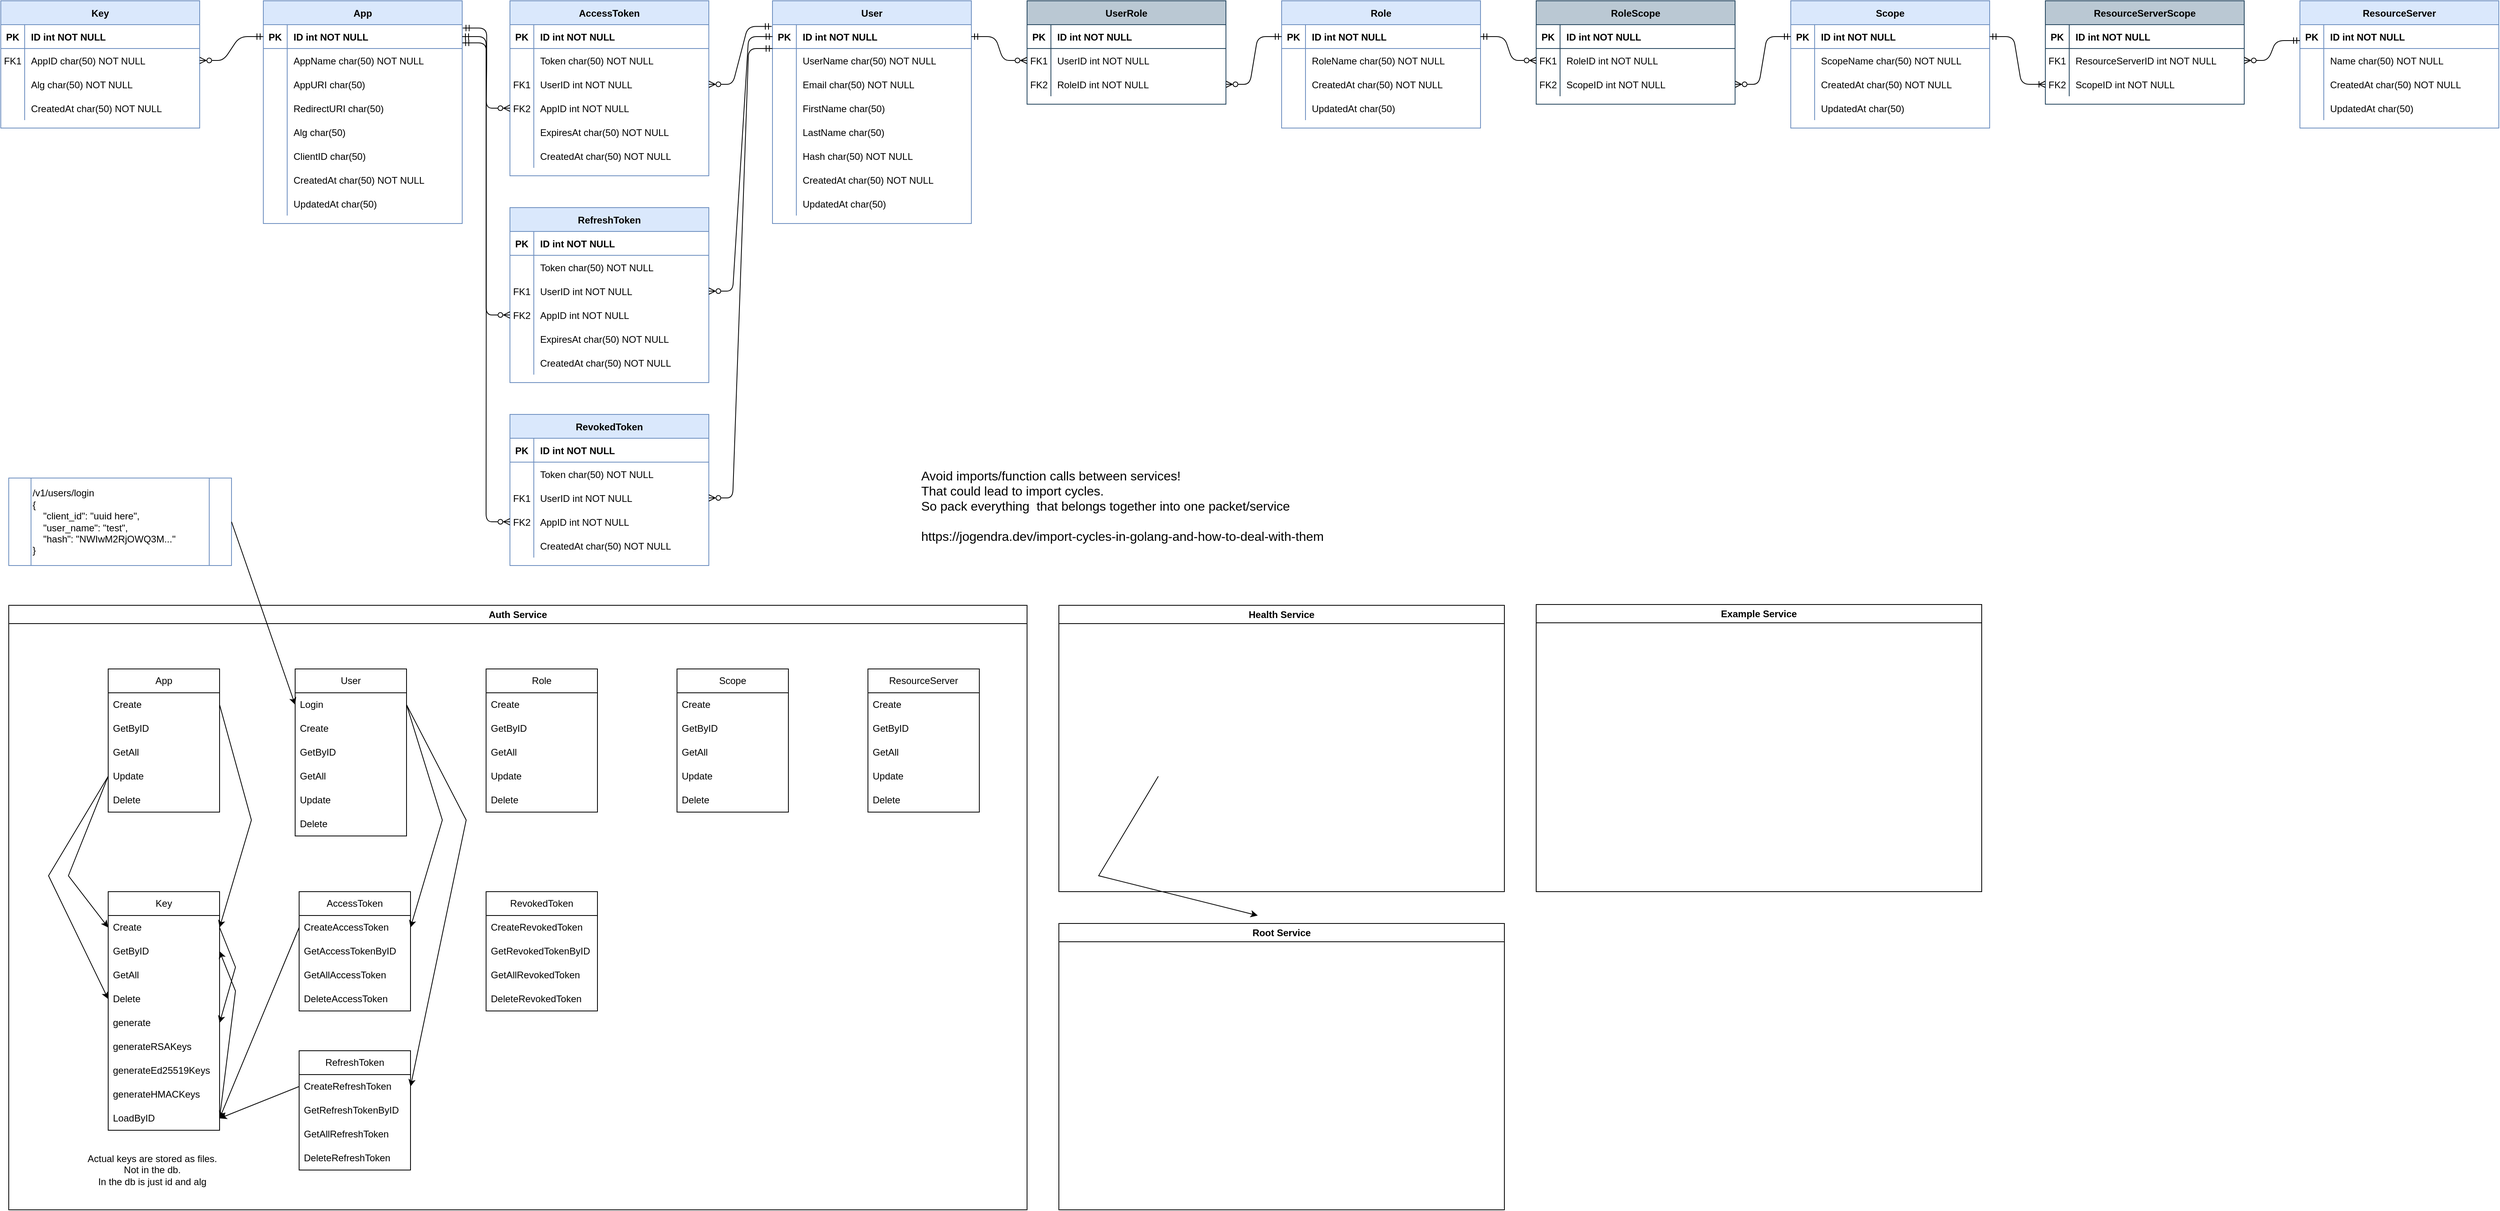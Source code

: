 <mxfile version="24.0.1" type="device">
  <diagram id="R2lEEEUBdFMjLlhIrx00" name="Page-1">
    <mxGraphModel dx="3642" dy="1648" grid="1" gridSize="10" guides="1" tooltips="1" connect="1" arrows="1" fold="1" page="1" pageScale="1" pageWidth="1654" pageHeight="1169" math="0" shadow="0" extFonts="Permanent Marker^https://fonts.googleapis.com/css?family=Permanent+Marker">
      <root>
        <mxCell id="0" />
        <mxCell id="1" parent="0" />
        <mxCell id="C-vyLk0tnHw3VtMMgP7b-23" value="User" style="shape=table;startSize=30;container=1;collapsible=1;childLayout=tableLayout;fixedRows=1;rowLines=0;fontStyle=1;align=center;resizeLast=1;fillColor=#dae8fc;strokeColor=#6c8ebf;swimlaneFillColor=none;" parent="1" vertex="1">
          <mxGeometry x="680" y="40" width="250" height="280" as="geometry" />
        </mxCell>
        <mxCell id="C-vyLk0tnHw3VtMMgP7b-24" value="" style="shape=partialRectangle;collapsible=0;dropTarget=0;pointerEvents=0;fillColor=none;points=[[0,0.5],[1,0.5]];portConstraint=eastwest;top=0;left=0;right=0;bottom=1;strokeColor=#6c8ebf;fontColor=default;labelBackgroundColor=none;labelBorderColor=none;fontStyle=0" parent="C-vyLk0tnHw3VtMMgP7b-23" vertex="1">
          <mxGeometry y="30" width="250" height="30" as="geometry" />
        </mxCell>
        <mxCell id="C-vyLk0tnHw3VtMMgP7b-25" value="PK" style="shape=partialRectangle;overflow=hidden;connectable=0;fillColor=none;top=0;left=0;bottom=0;right=0;fontStyle=1;" parent="C-vyLk0tnHw3VtMMgP7b-24" vertex="1">
          <mxGeometry width="30" height="30" as="geometry">
            <mxRectangle width="30" height="30" as="alternateBounds" />
          </mxGeometry>
        </mxCell>
        <mxCell id="C-vyLk0tnHw3VtMMgP7b-26" value="ID int NOT NULL " style="shape=partialRectangle;overflow=hidden;connectable=0;fillColor=none;top=0;left=0;bottom=0;right=0;align=left;spacingLeft=6;fontStyle=1;" parent="C-vyLk0tnHw3VtMMgP7b-24" vertex="1">
          <mxGeometry x="30" width="220" height="30" as="geometry">
            <mxRectangle width="220" height="30" as="alternateBounds" />
          </mxGeometry>
        </mxCell>
        <mxCell id="C-vyLk0tnHw3VtMMgP7b-27" value="" style="shape=partialRectangle;collapsible=0;dropTarget=0;pointerEvents=0;fillColor=none;points=[[0,0.5],[1,0.5]];portConstraint=eastwest;top=0;left=0;right=0;bottom=0;" parent="C-vyLk0tnHw3VtMMgP7b-23" vertex="1">
          <mxGeometry y="60" width="250" height="30" as="geometry" />
        </mxCell>
        <mxCell id="C-vyLk0tnHw3VtMMgP7b-28" value="" style="shape=partialRectangle;overflow=hidden;connectable=0;fillColor=none;top=0;left=0;bottom=0;right=0;" parent="C-vyLk0tnHw3VtMMgP7b-27" vertex="1">
          <mxGeometry width="30" height="30" as="geometry">
            <mxRectangle width="30" height="30" as="alternateBounds" />
          </mxGeometry>
        </mxCell>
        <mxCell id="C-vyLk0tnHw3VtMMgP7b-29" value="UserName char(50) NOT NULL" style="shape=partialRectangle;overflow=hidden;connectable=0;fillColor=none;top=0;left=0;bottom=0;right=0;align=left;spacingLeft=6;" parent="C-vyLk0tnHw3VtMMgP7b-27" vertex="1">
          <mxGeometry x="30" width="220" height="30" as="geometry">
            <mxRectangle width="220" height="30" as="alternateBounds" />
          </mxGeometry>
        </mxCell>
        <mxCell id="X575w0qvVVquTHodn-PR-1" value="" style="shape=partialRectangle;collapsible=0;dropTarget=0;pointerEvents=0;fillColor=none;points=[[0,0.5],[1,0.5]];portConstraint=eastwest;top=0;left=0;right=0;bottom=0;" parent="C-vyLk0tnHw3VtMMgP7b-23" vertex="1">
          <mxGeometry y="90" width="250" height="30" as="geometry" />
        </mxCell>
        <mxCell id="X575w0qvVVquTHodn-PR-2" value="" style="shape=partialRectangle;overflow=hidden;connectable=0;fillColor=none;top=0;left=0;bottom=0;right=0;" parent="X575w0qvVVquTHodn-PR-1" vertex="1">
          <mxGeometry width="30" height="30" as="geometry">
            <mxRectangle width="30" height="30" as="alternateBounds" />
          </mxGeometry>
        </mxCell>
        <mxCell id="X575w0qvVVquTHodn-PR-3" value="Email char(50) NOT NULL" style="shape=partialRectangle;overflow=hidden;connectable=0;fillColor=none;top=0;left=0;bottom=0;right=0;align=left;spacingLeft=6;" parent="X575w0qvVVquTHodn-PR-1" vertex="1">
          <mxGeometry x="30" width="220" height="30" as="geometry">
            <mxRectangle width="220" height="30" as="alternateBounds" />
          </mxGeometry>
        </mxCell>
        <mxCell id="X575w0qvVVquTHodn-PR-4" value="" style="shape=partialRectangle;collapsible=0;dropTarget=0;pointerEvents=0;fillColor=none;points=[[0,0.5],[1,0.5]];portConstraint=eastwest;top=0;left=0;right=0;bottom=0;" parent="C-vyLk0tnHw3VtMMgP7b-23" vertex="1">
          <mxGeometry y="120" width="250" height="30" as="geometry" />
        </mxCell>
        <mxCell id="X575w0qvVVquTHodn-PR-5" value="" style="shape=partialRectangle;overflow=hidden;connectable=0;fillColor=none;top=0;left=0;bottom=0;right=0;" parent="X575w0qvVVquTHodn-PR-4" vertex="1">
          <mxGeometry width="30" height="30" as="geometry">
            <mxRectangle width="30" height="30" as="alternateBounds" />
          </mxGeometry>
        </mxCell>
        <mxCell id="X575w0qvVVquTHodn-PR-6" value="FirstName char(50)" style="shape=partialRectangle;overflow=hidden;connectable=0;fillColor=none;top=0;left=0;bottom=0;right=0;align=left;spacingLeft=6;" parent="X575w0qvVVquTHodn-PR-4" vertex="1">
          <mxGeometry x="30" width="220" height="30" as="geometry">
            <mxRectangle width="220" height="30" as="alternateBounds" />
          </mxGeometry>
        </mxCell>
        <mxCell id="X575w0qvVVquTHodn-PR-7" value="" style="shape=partialRectangle;collapsible=0;dropTarget=0;pointerEvents=0;fillColor=none;points=[[0,0.5],[1,0.5]];portConstraint=eastwest;top=0;left=0;right=0;bottom=0;" parent="C-vyLk0tnHw3VtMMgP7b-23" vertex="1">
          <mxGeometry y="150" width="250" height="30" as="geometry" />
        </mxCell>
        <mxCell id="X575w0qvVVquTHodn-PR-8" value="" style="shape=partialRectangle;overflow=hidden;connectable=0;fillColor=none;top=0;left=0;bottom=0;right=0;" parent="X575w0qvVVquTHodn-PR-7" vertex="1">
          <mxGeometry width="30" height="30" as="geometry">
            <mxRectangle width="30" height="30" as="alternateBounds" />
          </mxGeometry>
        </mxCell>
        <mxCell id="X575w0qvVVquTHodn-PR-9" value="LastName char(50)" style="shape=partialRectangle;overflow=hidden;connectable=0;fillColor=none;top=0;left=0;bottom=0;right=0;align=left;spacingLeft=6;" parent="X575w0qvVVquTHodn-PR-7" vertex="1">
          <mxGeometry x="30" width="220" height="30" as="geometry">
            <mxRectangle width="220" height="30" as="alternateBounds" />
          </mxGeometry>
        </mxCell>
        <mxCell id="X575w0qvVVquTHodn-PR-10" value="" style="shape=partialRectangle;collapsible=0;dropTarget=0;pointerEvents=0;fillColor=none;points=[[0,0.5],[1,0.5]];portConstraint=eastwest;top=0;left=0;right=0;bottom=0;" parent="C-vyLk0tnHw3VtMMgP7b-23" vertex="1">
          <mxGeometry y="180" width="250" height="30" as="geometry" />
        </mxCell>
        <mxCell id="X575w0qvVVquTHodn-PR-11" value="" style="shape=partialRectangle;overflow=hidden;connectable=0;fillColor=none;top=0;left=0;bottom=0;right=0;" parent="X575w0qvVVquTHodn-PR-10" vertex="1">
          <mxGeometry width="30" height="30" as="geometry">
            <mxRectangle width="30" height="30" as="alternateBounds" />
          </mxGeometry>
        </mxCell>
        <mxCell id="X575w0qvVVquTHodn-PR-12" value="Hash char(50) NOT NULL" style="shape=partialRectangle;overflow=hidden;connectable=0;fillColor=none;top=0;left=0;bottom=0;right=0;align=left;spacingLeft=6;" parent="X575w0qvVVquTHodn-PR-10" vertex="1">
          <mxGeometry x="30" width="220" height="30" as="geometry">
            <mxRectangle width="220" height="30" as="alternateBounds" />
          </mxGeometry>
        </mxCell>
        <mxCell id="X575w0qvVVquTHodn-PR-13" value="" style="shape=partialRectangle;collapsible=0;dropTarget=0;pointerEvents=0;fillColor=none;points=[[0,0.5],[1,0.5]];portConstraint=eastwest;top=0;left=0;right=0;bottom=0;" parent="C-vyLk0tnHw3VtMMgP7b-23" vertex="1">
          <mxGeometry y="210" width="250" height="30" as="geometry" />
        </mxCell>
        <mxCell id="X575w0qvVVquTHodn-PR-14" value="" style="shape=partialRectangle;overflow=hidden;connectable=0;fillColor=none;top=0;left=0;bottom=0;right=0;" parent="X575w0qvVVquTHodn-PR-13" vertex="1">
          <mxGeometry width="30" height="30" as="geometry">
            <mxRectangle width="30" height="30" as="alternateBounds" />
          </mxGeometry>
        </mxCell>
        <mxCell id="X575w0qvVVquTHodn-PR-15" value="CreatedAt char(50) NOT NULL" style="shape=partialRectangle;overflow=hidden;connectable=0;fillColor=none;top=0;left=0;bottom=0;right=0;align=left;spacingLeft=6;" parent="X575w0qvVVquTHodn-PR-13" vertex="1">
          <mxGeometry x="30" width="220" height="30" as="geometry">
            <mxRectangle width="220" height="30" as="alternateBounds" />
          </mxGeometry>
        </mxCell>
        <mxCell id="X575w0qvVVquTHodn-PR-16" value="" style="shape=partialRectangle;collapsible=0;dropTarget=0;pointerEvents=0;fillColor=none;points=[[0,0.5],[1,0.5]];portConstraint=eastwest;top=0;left=0;right=0;bottom=0;" parent="C-vyLk0tnHw3VtMMgP7b-23" vertex="1">
          <mxGeometry y="240" width="250" height="30" as="geometry" />
        </mxCell>
        <mxCell id="X575w0qvVVquTHodn-PR-17" value="" style="shape=partialRectangle;overflow=hidden;connectable=0;fillColor=none;top=0;left=0;bottom=0;right=0;" parent="X575w0qvVVquTHodn-PR-16" vertex="1">
          <mxGeometry width="30" height="30" as="geometry">
            <mxRectangle width="30" height="30" as="alternateBounds" />
          </mxGeometry>
        </mxCell>
        <mxCell id="X575w0qvVVquTHodn-PR-18" value="UpdatedAt char(50)" style="shape=partialRectangle;overflow=hidden;connectable=0;fillColor=none;top=0;left=0;bottom=0;right=0;align=left;spacingLeft=6;" parent="X575w0qvVVquTHodn-PR-16" vertex="1">
          <mxGeometry x="30" width="220" height="30" as="geometry">
            <mxRectangle width="220" height="30" as="alternateBounds" />
          </mxGeometry>
        </mxCell>
        <mxCell id="X575w0qvVVquTHodn-PR-68" value="App" style="shape=table;startSize=30;container=1;collapsible=1;childLayout=tableLayout;fixedRows=1;rowLines=0;fontStyle=1;align=center;resizeLast=1;fillColor=#dae8fc;strokeColor=#6c8ebf;swimlaneFillColor=none;" parent="1" vertex="1">
          <mxGeometry x="40" y="40" width="250" height="280" as="geometry" />
        </mxCell>
        <mxCell id="X575w0qvVVquTHodn-PR-69" value="" style="shape=partialRectangle;collapsible=0;dropTarget=0;pointerEvents=0;fillColor=none;points=[[0,0.5],[1,0.5]];portConstraint=eastwest;top=0;left=0;right=0;bottom=1;strokeColor=#6c8ebf;fontColor=default;labelBackgroundColor=none;labelBorderColor=none;fontStyle=0" parent="X575w0qvVVquTHodn-PR-68" vertex="1">
          <mxGeometry y="30" width="250" height="30" as="geometry" />
        </mxCell>
        <mxCell id="X575w0qvVVquTHodn-PR-70" value="PK" style="shape=partialRectangle;overflow=hidden;connectable=0;fillColor=none;top=0;left=0;bottom=0;right=0;fontStyle=1;" parent="X575w0qvVVquTHodn-PR-69" vertex="1">
          <mxGeometry width="30" height="30" as="geometry">
            <mxRectangle width="30" height="30" as="alternateBounds" />
          </mxGeometry>
        </mxCell>
        <mxCell id="X575w0qvVVquTHodn-PR-71" value="ID int NOT NULL " style="shape=partialRectangle;overflow=hidden;connectable=0;fillColor=none;top=0;left=0;bottom=0;right=0;align=left;spacingLeft=6;fontStyle=1;" parent="X575w0qvVVquTHodn-PR-69" vertex="1">
          <mxGeometry x="30" width="220" height="30" as="geometry">
            <mxRectangle width="220" height="30" as="alternateBounds" />
          </mxGeometry>
        </mxCell>
        <mxCell id="X575w0qvVVquTHodn-PR-72" value="" style="shape=partialRectangle;collapsible=0;dropTarget=0;pointerEvents=0;fillColor=none;points=[[0,0.5],[1,0.5]];portConstraint=eastwest;top=0;left=0;right=0;bottom=0;" parent="X575w0qvVVquTHodn-PR-68" vertex="1">
          <mxGeometry y="60" width="250" height="30" as="geometry" />
        </mxCell>
        <mxCell id="X575w0qvVVquTHodn-PR-73" value="" style="shape=partialRectangle;overflow=hidden;connectable=0;fillColor=none;top=0;left=0;bottom=0;right=0;" parent="X575w0qvVVquTHodn-PR-72" vertex="1">
          <mxGeometry width="30" height="30" as="geometry">
            <mxRectangle width="30" height="30" as="alternateBounds" />
          </mxGeometry>
        </mxCell>
        <mxCell id="X575w0qvVVquTHodn-PR-74" value="AppName char(50) NOT NULL" style="shape=partialRectangle;overflow=hidden;connectable=0;fillColor=none;top=0;left=0;bottom=0;right=0;align=left;spacingLeft=6;" parent="X575w0qvVVquTHodn-PR-72" vertex="1">
          <mxGeometry x="30" width="220" height="30" as="geometry">
            <mxRectangle width="220" height="30" as="alternateBounds" />
          </mxGeometry>
        </mxCell>
        <mxCell id="X575w0qvVVquTHodn-PR-75" value="" style="shape=partialRectangle;collapsible=0;dropTarget=0;pointerEvents=0;fillColor=none;points=[[0,0.5],[1,0.5]];portConstraint=eastwest;top=0;left=0;right=0;bottom=0;" parent="X575w0qvVVquTHodn-PR-68" vertex="1">
          <mxGeometry y="90" width="250" height="30" as="geometry" />
        </mxCell>
        <mxCell id="X575w0qvVVquTHodn-PR-76" value="" style="shape=partialRectangle;overflow=hidden;connectable=0;fillColor=none;top=0;left=0;bottom=0;right=0;" parent="X575w0qvVVquTHodn-PR-75" vertex="1">
          <mxGeometry width="30" height="30" as="geometry">
            <mxRectangle width="30" height="30" as="alternateBounds" />
          </mxGeometry>
        </mxCell>
        <mxCell id="X575w0qvVVquTHodn-PR-77" value="AppURI char(50)" style="shape=partialRectangle;overflow=hidden;connectable=0;fillColor=none;top=0;left=0;bottom=0;right=0;align=left;spacingLeft=6;" parent="X575w0qvVVquTHodn-PR-75" vertex="1">
          <mxGeometry x="30" width="220" height="30" as="geometry">
            <mxRectangle width="220" height="30" as="alternateBounds" />
          </mxGeometry>
        </mxCell>
        <mxCell id="X575w0qvVVquTHodn-PR-78" value="" style="shape=partialRectangle;collapsible=0;dropTarget=0;pointerEvents=0;fillColor=none;points=[[0,0.5],[1,0.5]];portConstraint=eastwest;top=0;left=0;right=0;bottom=0;" parent="X575w0qvVVquTHodn-PR-68" vertex="1">
          <mxGeometry y="120" width="250" height="30" as="geometry" />
        </mxCell>
        <mxCell id="X575w0qvVVquTHodn-PR-79" value="" style="shape=partialRectangle;overflow=hidden;connectable=0;fillColor=none;top=0;left=0;bottom=0;right=0;" parent="X575w0qvVVquTHodn-PR-78" vertex="1">
          <mxGeometry width="30" height="30" as="geometry">
            <mxRectangle width="30" height="30" as="alternateBounds" />
          </mxGeometry>
        </mxCell>
        <mxCell id="X575w0qvVVquTHodn-PR-80" value="RedirectURI char(50)" style="shape=partialRectangle;overflow=hidden;connectable=0;fillColor=none;top=0;left=0;bottom=0;right=0;align=left;spacingLeft=6;" parent="X575w0qvVVquTHodn-PR-78" vertex="1">
          <mxGeometry x="30" width="220" height="30" as="geometry">
            <mxRectangle width="220" height="30" as="alternateBounds" />
          </mxGeometry>
        </mxCell>
        <mxCell id="X575w0qvVVquTHodn-PR-81" value="" style="shape=partialRectangle;collapsible=0;dropTarget=0;pointerEvents=0;fillColor=none;points=[[0,0.5],[1,0.5]];portConstraint=eastwest;top=0;left=0;right=0;bottom=0;" parent="X575w0qvVVquTHodn-PR-68" vertex="1">
          <mxGeometry y="150" width="250" height="30" as="geometry" />
        </mxCell>
        <mxCell id="X575w0qvVVquTHodn-PR-82" value="" style="shape=partialRectangle;overflow=hidden;connectable=0;fillColor=none;top=0;left=0;bottom=0;right=0;" parent="X575w0qvVVquTHodn-PR-81" vertex="1">
          <mxGeometry width="30" height="30" as="geometry">
            <mxRectangle width="30" height="30" as="alternateBounds" />
          </mxGeometry>
        </mxCell>
        <mxCell id="X575w0qvVVquTHodn-PR-83" value="Alg char(50)" style="shape=partialRectangle;overflow=hidden;connectable=0;fillColor=none;top=0;left=0;bottom=0;right=0;align=left;spacingLeft=6;" parent="X575w0qvVVquTHodn-PR-81" vertex="1">
          <mxGeometry x="30" width="220" height="30" as="geometry">
            <mxRectangle width="220" height="30" as="alternateBounds" />
          </mxGeometry>
        </mxCell>
        <mxCell id="X575w0qvVVquTHodn-PR-247" value="" style="shape=partialRectangle;collapsible=0;dropTarget=0;pointerEvents=0;fillColor=none;points=[[0,0.5],[1,0.5]];portConstraint=eastwest;top=0;left=0;right=0;bottom=0;" parent="X575w0qvVVquTHodn-PR-68" vertex="1">
          <mxGeometry y="180" width="250" height="30" as="geometry" />
        </mxCell>
        <mxCell id="X575w0qvVVquTHodn-PR-248" value="" style="shape=partialRectangle;overflow=hidden;connectable=0;fillColor=none;top=0;left=0;bottom=0;right=0;" parent="X575w0qvVVquTHodn-PR-247" vertex="1">
          <mxGeometry width="30" height="30" as="geometry">
            <mxRectangle width="30" height="30" as="alternateBounds" />
          </mxGeometry>
        </mxCell>
        <mxCell id="X575w0qvVVquTHodn-PR-249" value="ClientID char(50)" style="shape=partialRectangle;overflow=hidden;connectable=0;fillColor=none;top=0;left=0;bottom=0;right=0;align=left;spacingLeft=6;" parent="X575w0qvVVquTHodn-PR-247" vertex="1">
          <mxGeometry x="30" width="220" height="30" as="geometry">
            <mxRectangle width="220" height="30" as="alternateBounds" />
          </mxGeometry>
        </mxCell>
        <mxCell id="X575w0qvVVquTHodn-PR-87" value="" style="shape=partialRectangle;collapsible=0;dropTarget=0;pointerEvents=0;fillColor=none;points=[[0,0.5],[1,0.5]];portConstraint=eastwest;top=0;left=0;right=0;bottom=0;" parent="X575w0qvVVquTHodn-PR-68" vertex="1">
          <mxGeometry y="210" width="250" height="30" as="geometry" />
        </mxCell>
        <mxCell id="X575w0qvVVquTHodn-PR-88" value="" style="shape=partialRectangle;overflow=hidden;connectable=0;fillColor=none;top=0;left=0;bottom=0;right=0;" parent="X575w0qvVVquTHodn-PR-87" vertex="1">
          <mxGeometry width="30" height="30" as="geometry">
            <mxRectangle width="30" height="30" as="alternateBounds" />
          </mxGeometry>
        </mxCell>
        <mxCell id="X575w0qvVVquTHodn-PR-89" value="CreatedAt char(50) NOT NULL" style="shape=partialRectangle;overflow=hidden;connectable=0;fillColor=none;top=0;left=0;bottom=0;right=0;align=left;spacingLeft=6;" parent="X575w0qvVVquTHodn-PR-87" vertex="1">
          <mxGeometry x="30" width="220" height="30" as="geometry">
            <mxRectangle width="220" height="30" as="alternateBounds" />
          </mxGeometry>
        </mxCell>
        <mxCell id="X575w0qvVVquTHodn-PR-90" value="" style="shape=partialRectangle;collapsible=0;dropTarget=0;pointerEvents=0;fillColor=none;points=[[0,0.5],[1,0.5]];portConstraint=eastwest;top=0;left=0;right=0;bottom=0;" parent="X575w0qvVVquTHodn-PR-68" vertex="1">
          <mxGeometry y="240" width="250" height="30" as="geometry" />
        </mxCell>
        <mxCell id="X575w0qvVVquTHodn-PR-91" value="" style="shape=partialRectangle;overflow=hidden;connectable=0;fillColor=none;top=0;left=0;bottom=0;right=0;" parent="X575w0qvVVquTHodn-PR-90" vertex="1">
          <mxGeometry width="30" height="30" as="geometry">
            <mxRectangle width="30" height="30" as="alternateBounds" />
          </mxGeometry>
        </mxCell>
        <mxCell id="X575w0qvVVquTHodn-PR-92" value="UpdatedAt char(50)" style="shape=partialRectangle;overflow=hidden;connectable=0;fillColor=none;top=0;left=0;bottom=0;right=0;align=left;spacingLeft=6;" parent="X575w0qvVVquTHodn-PR-90" vertex="1">
          <mxGeometry x="30" width="220" height="30" as="geometry">
            <mxRectangle width="220" height="30" as="alternateBounds" />
          </mxGeometry>
        </mxCell>
        <mxCell id="X575w0qvVVquTHodn-PR-122" value="Role" style="shape=table;startSize=30;container=1;collapsible=1;childLayout=tableLayout;fixedRows=1;rowLines=0;fontStyle=1;align=center;resizeLast=1;fillColor=#dae8fc;strokeColor=#6c8ebf;swimlaneFillColor=none;" parent="1" vertex="1">
          <mxGeometry x="1320" y="40" width="250" height="160" as="geometry" />
        </mxCell>
        <mxCell id="X575w0qvVVquTHodn-PR-123" value="" style="shape=partialRectangle;collapsible=0;dropTarget=0;pointerEvents=0;fillColor=none;points=[[0,0.5],[1,0.5]];portConstraint=eastwest;top=0;left=0;right=0;bottom=1;strokeColor=#6c8ebf;fontColor=default;labelBackgroundColor=none;labelBorderColor=none;fontStyle=0" parent="X575w0qvVVquTHodn-PR-122" vertex="1">
          <mxGeometry y="30" width="250" height="30" as="geometry" />
        </mxCell>
        <mxCell id="X575w0qvVVquTHodn-PR-124" value="PK" style="shape=partialRectangle;overflow=hidden;connectable=0;fillColor=none;top=0;left=0;bottom=0;right=0;fontStyle=1;" parent="X575w0qvVVquTHodn-PR-123" vertex="1">
          <mxGeometry width="30" height="30" as="geometry">
            <mxRectangle width="30" height="30" as="alternateBounds" />
          </mxGeometry>
        </mxCell>
        <mxCell id="X575w0qvVVquTHodn-PR-125" value="ID int NOT NULL " style="shape=partialRectangle;overflow=hidden;connectable=0;fillColor=none;top=0;left=0;bottom=0;right=0;align=left;spacingLeft=6;fontStyle=1;" parent="X575w0qvVVquTHodn-PR-123" vertex="1">
          <mxGeometry x="30" width="220" height="30" as="geometry">
            <mxRectangle width="220" height="30" as="alternateBounds" />
          </mxGeometry>
        </mxCell>
        <mxCell id="X575w0qvVVquTHodn-PR-126" value="" style="shape=partialRectangle;collapsible=0;dropTarget=0;pointerEvents=0;fillColor=none;points=[[0,0.5],[1,0.5]];portConstraint=eastwest;top=0;left=0;right=0;bottom=0;" parent="X575w0qvVVquTHodn-PR-122" vertex="1">
          <mxGeometry y="60" width="250" height="30" as="geometry" />
        </mxCell>
        <mxCell id="X575w0qvVVquTHodn-PR-127" value="" style="shape=partialRectangle;overflow=hidden;connectable=0;fillColor=none;top=0;left=0;bottom=0;right=0;" parent="X575w0qvVVquTHodn-PR-126" vertex="1">
          <mxGeometry width="30" height="30" as="geometry">
            <mxRectangle width="30" height="30" as="alternateBounds" />
          </mxGeometry>
        </mxCell>
        <mxCell id="X575w0qvVVquTHodn-PR-128" value="RoleName char(50) NOT NULL" style="shape=partialRectangle;overflow=hidden;connectable=0;fillColor=none;top=0;left=0;bottom=0;right=0;align=left;spacingLeft=6;" parent="X575w0qvVVquTHodn-PR-126" vertex="1">
          <mxGeometry x="30" width="220" height="30" as="geometry">
            <mxRectangle width="220" height="30" as="alternateBounds" />
          </mxGeometry>
        </mxCell>
        <mxCell id="X575w0qvVVquTHodn-PR-138" value="" style="shape=partialRectangle;collapsible=0;dropTarget=0;pointerEvents=0;fillColor=none;points=[[0,0.5],[1,0.5]];portConstraint=eastwest;top=0;left=0;right=0;bottom=0;" parent="X575w0qvVVquTHodn-PR-122" vertex="1">
          <mxGeometry y="90" width="250" height="30" as="geometry" />
        </mxCell>
        <mxCell id="X575w0qvVVquTHodn-PR-139" value="" style="shape=partialRectangle;overflow=hidden;connectable=0;fillColor=none;top=0;left=0;bottom=0;right=0;" parent="X575w0qvVVquTHodn-PR-138" vertex="1">
          <mxGeometry width="30" height="30" as="geometry">
            <mxRectangle width="30" height="30" as="alternateBounds" />
          </mxGeometry>
        </mxCell>
        <mxCell id="X575w0qvVVquTHodn-PR-140" value="CreatedAt char(50) NOT NULL" style="shape=partialRectangle;overflow=hidden;connectable=0;fillColor=none;top=0;left=0;bottom=0;right=0;align=left;spacingLeft=6;" parent="X575w0qvVVquTHodn-PR-138" vertex="1">
          <mxGeometry x="30" width="220" height="30" as="geometry">
            <mxRectangle width="220" height="30" as="alternateBounds" />
          </mxGeometry>
        </mxCell>
        <mxCell id="X575w0qvVVquTHodn-PR-141" value="" style="shape=partialRectangle;collapsible=0;dropTarget=0;pointerEvents=0;fillColor=none;points=[[0,0.5],[1,0.5]];portConstraint=eastwest;top=0;left=0;right=0;bottom=0;" parent="X575w0qvVVquTHodn-PR-122" vertex="1">
          <mxGeometry y="120" width="250" height="30" as="geometry" />
        </mxCell>
        <mxCell id="X575w0qvVVquTHodn-PR-142" value="" style="shape=partialRectangle;overflow=hidden;connectable=0;fillColor=none;top=0;left=0;bottom=0;right=0;" parent="X575w0qvVVquTHodn-PR-141" vertex="1">
          <mxGeometry width="30" height="30" as="geometry">
            <mxRectangle width="30" height="30" as="alternateBounds" />
          </mxGeometry>
        </mxCell>
        <mxCell id="X575w0qvVVquTHodn-PR-143" value="UpdatedAt char(50)" style="shape=partialRectangle;overflow=hidden;connectable=0;fillColor=none;top=0;left=0;bottom=0;right=0;align=left;spacingLeft=6;" parent="X575w0qvVVquTHodn-PR-141" vertex="1">
          <mxGeometry x="30" width="220" height="30" as="geometry">
            <mxRectangle width="220" height="30" as="alternateBounds" />
          </mxGeometry>
        </mxCell>
        <mxCell id="X575w0qvVVquTHodn-PR-157" value="UserRole" style="shape=table;startSize=30;container=1;collapsible=1;childLayout=tableLayout;fixedRows=1;rowLines=0;fontStyle=1;align=center;resizeLast=1;fillColor=#bac8d3;strokeColor=#23445d;" parent="1" vertex="1">
          <mxGeometry x="1000" y="40" width="250" height="130" as="geometry" />
        </mxCell>
        <mxCell id="X575w0qvVVquTHodn-PR-158" value="" style="shape=partialRectangle;collapsible=0;dropTarget=0;pointerEvents=0;fillColor=none;points=[[0,0.5],[1,0.5]];portConstraint=eastwest;top=0;left=0;right=0;bottom=1;strokeColor=#23445d;" parent="X575w0qvVVquTHodn-PR-157" vertex="1">
          <mxGeometry y="30" width="250" height="30" as="geometry" />
        </mxCell>
        <mxCell id="X575w0qvVVquTHodn-PR-159" value="PK" style="shape=partialRectangle;overflow=hidden;connectable=0;fillColor=none;top=0;left=0;bottom=0;right=0;fontStyle=1;" parent="X575w0qvVVquTHodn-PR-158" vertex="1">
          <mxGeometry width="30" height="30" as="geometry">
            <mxRectangle width="30" height="30" as="alternateBounds" />
          </mxGeometry>
        </mxCell>
        <mxCell id="X575w0qvVVquTHodn-PR-160" value="ID int NOT NULL " style="shape=partialRectangle;overflow=hidden;connectable=0;fillColor=none;top=0;left=0;bottom=0;right=0;align=left;spacingLeft=6;fontStyle=1;" parent="X575w0qvVVquTHodn-PR-158" vertex="1">
          <mxGeometry x="30" width="220" height="30" as="geometry">
            <mxRectangle width="220" height="30" as="alternateBounds" />
          </mxGeometry>
        </mxCell>
        <mxCell id="X575w0qvVVquTHodn-PR-161" value="" style="shape=partialRectangle;collapsible=0;dropTarget=0;pointerEvents=0;fillColor=none;points=[[0,0.5],[1,0.5]];portConstraint=eastwest;top=0;left=0;right=0;bottom=0;" parent="X575w0qvVVquTHodn-PR-157" vertex="1">
          <mxGeometry y="60" width="250" height="30" as="geometry" />
        </mxCell>
        <mxCell id="X575w0qvVVquTHodn-PR-162" value="FK1" style="shape=partialRectangle;overflow=hidden;connectable=0;fillColor=none;top=0;left=0;bottom=0;right=0;" parent="X575w0qvVVquTHodn-PR-161" vertex="1">
          <mxGeometry width="30" height="30" as="geometry">
            <mxRectangle width="30" height="30" as="alternateBounds" />
          </mxGeometry>
        </mxCell>
        <mxCell id="X575w0qvVVquTHodn-PR-163" value="UserID int NOT NULL" style="shape=partialRectangle;overflow=hidden;connectable=0;fillColor=none;top=0;left=0;bottom=0;right=0;align=left;spacingLeft=6;" parent="X575w0qvVVquTHodn-PR-161" vertex="1">
          <mxGeometry x="30" width="220" height="30" as="geometry">
            <mxRectangle width="220" height="30" as="alternateBounds" />
          </mxGeometry>
        </mxCell>
        <mxCell id="X575w0qvVVquTHodn-PR-164" value="" style="shape=partialRectangle;collapsible=0;dropTarget=0;pointerEvents=0;fillColor=none;points=[[0,0.5],[1,0.5]];portConstraint=eastwest;top=0;left=0;right=0;bottom=0;" parent="X575w0qvVVquTHodn-PR-157" vertex="1">
          <mxGeometry y="90" width="250" height="30" as="geometry" />
        </mxCell>
        <mxCell id="X575w0qvVVquTHodn-PR-165" value="FK2" style="shape=partialRectangle;overflow=hidden;connectable=0;fillColor=none;top=0;left=0;bottom=0;right=0;" parent="X575w0qvVVquTHodn-PR-164" vertex="1">
          <mxGeometry width="30" height="30" as="geometry">
            <mxRectangle width="30" height="30" as="alternateBounds" />
          </mxGeometry>
        </mxCell>
        <mxCell id="X575w0qvVVquTHodn-PR-166" value="RoleID int NOT NULL" style="shape=partialRectangle;overflow=hidden;connectable=0;fillColor=none;top=0;left=0;bottom=0;right=0;align=left;spacingLeft=6;" parent="X575w0qvVVquTHodn-PR-164" vertex="1">
          <mxGeometry x="30" width="220" height="30" as="geometry">
            <mxRectangle width="220" height="30" as="alternateBounds" />
          </mxGeometry>
        </mxCell>
        <mxCell id="X575w0qvVVquTHodn-PR-167" value="" style="edgeStyle=entityRelationEdgeStyle;endArrow=ERmandOne;startArrow=ERzeroToMany;endFill=0;startFill=0;" parent="1" source="X575w0qvVVquTHodn-PR-164" target="X575w0qvVVquTHodn-PR-123" edge="1">
          <mxGeometry width="100" height="100" relative="1" as="geometry">
            <mxPoint x="1290" y="150" as="sourcePoint" />
            <mxPoint x="1380" y="90" as="targetPoint" />
          </mxGeometry>
        </mxCell>
        <mxCell id="X575w0qvVVquTHodn-PR-168" value="" style="edgeStyle=entityRelationEdgeStyle;endArrow=ERzeroToMany;startArrow=ERmandOne;endFill=0;startFill=0;exitX=1;exitY=0.5;exitDx=0;exitDy=0;entryX=0;entryY=0.5;entryDx=0;entryDy=0;" parent="1" source="C-vyLk0tnHw3VtMMgP7b-24" target="X575w0qvVVquTHodn-PR-161" edge="1">
          <mxGeometry width="100" height="100" relative="1" as="geometry">
            <mxPoint x="950" y="90" as="sourcePoint" />
            <mxPoint x="1020" y="120" as="targetPoint" />
          </mxGeometry>
        </mxCell>
        <mxCell id="X575w0qvVVquTHodn-PR-169" value="Scope" style="shape=table;startSize=30;container=1;collapsible=1;childLayout=tableLayout;fixedRows=1;rowLines=0;fontStyle=1;align=center;resizeLast=1;fillColor=#dae8fc;strokeColor=#6c8ebf;swimlaneFillColor=none;" parent="1" vertex="1">
          <mxGeometry x="1960" y="40" width="250" height="160" as="geometry" />
        </mxCell>
        <mxCell id="X575w0qvVVquTHodn-PR-170" value="" style="shape=partialRectangle;collapsible=0;dropTarget=0;pointerEvents=0;fillColor=none;points=[[0,0.5],[1,0.5]];portConstraint=eastwest;top=0;left=0;right=0;bottom=1;strokeColor=#6c8ebf;fontColor=default;labelBackgroundColor=none;labelBorderColor=none;fontStyle=0" parent="X575w0qvVVquTHodn-PR-169" vertex="1">
          <mxGeometry y="30" width="250" height="30" as="geometry" />
        </mxCell>
        <mxCell id="X575w0qvVVquTHodn-PR-171" value="PK" style="shape=partialRectangle;overflow=hidden;connectable=0;fillColor=none;top=0;left=0;bottom=0;right=0;fontStyle=1;" parent="X575w0qvVVquTHodn-PR-170" vertex="1">
          <mxGeometry width="30" height="30" as="geometry">
            <mxRectangle width="30" height="30" as="alternateBounds" />
          </mxGeometry>
        </mxCell>
        <mxCell id="X575w0qvVVquTHodn-PR-172" value="ID int NOT NULL " style="shape=partialRectangle;overflow=hidden;connectable=0;fillColor=none;top=0;left=0;bottom=0;right=0;align=left;spacingLeft=6;fontStyle=1;" parent="X575w0qvVVquTHodn-PR-170" vertex="1">
          <mxGeometry x="30" width="220" height="30" as="geometry">
            <mxRectangle width="220" height="30" as="alternateBounds" />
          </mxGeometry>
        </mxCell>
        <mxCell id="X575w0qvVVquTHodn-PR-173" value="" style="shape=partialRectangle;collapsible=0;dropTarget=0;pointerEvents=0;fillColor=none;points=[[0,0.5],[1,0.5]];portConstraint=eastwest;top=0;left=0;right=0;bottom=0;" parent="X575w0qvVVquTHodn-PR-169" vertex="1">
          <mxGeometry y="60" width="250" height="30" as="geometry" />
        </mxCell>
        <mxCell id="X575w0qvVVquTHodn-PR-174" value="" style="shape=partialRectangle;overflow=hidden;connectable=0;fillColor=none;top=0;left=0;bottom=0;right=0;" parent="X575w0qvVVquTHodn-PR-173" vertex="1">
          <mxGeometry width="30" height="30" as="geometry">
            <mxRectangle width="30" height="30" as="alternateBounds" />
          </mxGeometry>
        </mxCell>
        <mxCell id="X575w0qvVVquTHodn-PR-175" value="ScopeName char(50) NOT NULL" style="shape=partialRectangle;overflow=hidden;connectable=0;fillColor=none;top=0;left=0;bottom=0;right=0;align=left;spacingLeft=6;" parent="X575w0qvVVquTHodn-PR-173" vertex="1">
          <mxGeometry x="30" width="220" height="30" as="geometry">
            <mxRectangle width="220" height="30" as="alternateBounds" />
          </mxGeometry>
        </mxCell>
        <mxCell id="X575w0qvVVquTHodn-PR-176" value="" style="shape=partialRectangle;collapsible=0;dropTarget=0;pointerEvents=0;fillColor=none;points=[[0,0.5],[1,0.5]];portConstraint=eastwest;top=0;left=0;right=0;bottom=0;" parent="X575w0qvVVquTHodn-PR-169" vertex="1">
          <mxGeometry y="90" width="250" height="30" as="geometry" />
        </mxCell>
        <mxCell id="X575w0qvVVquTHodn-PR-177" value="" style="shape=partialRectangle;overflow=hidden;connectable=0;fillColor=none;top=0;left=0;bottom=0;right=0;" parent="X575w0qvVVquTHodn-PR-176" vertex="1">
          <mxGeometry width="30" height="30" as="geometry">
            <mxRectangle width="30" height="30" as="alternateBounds" />
          </mxGeometry>
        </mxCell>
        <mxCell id="X575w0qvVVquTHodn-PR-178" value="CreatedAt char(50) NOT NULL" style="shape=partialRectangle;overflow=hidden;connectable=0;fillColor=none;top=0;left=0;bottom=0;right=0;align=left;spacingLeft=6;" parent="X575w0qvVVquTHodn-PR-176" vertex="1">
          <mxGeometry x="30" width="220" height="30" as="geometry">
            <mxRectangle width="220" height="30" as="alternateBounds" />
          </mxGeometry>
        </mxCell>
        <mxCell id="X575w0qvVVquTHodn-PR-179" value="" style="shape=partialRectangle;collapsible=0;dropTarget=0;pointerEvents=0;fillColor=none;points=[[0,0.5],[1,0.5]];portConstraint=eastwest;top=0;left=0;right=0;bottom=0;" parent="X575w0qvVVquTHodn-PR-169" vertex="1">
          <mxGeometry y="120" width="250" height="30" as="geometry" />
        </mxCell>
        <mxCell id="X575w0qvVVquTHodn-PR-180" value="" style="shape=partialRectangle;overflow=hidden;connectable=0;fillColor=none;top=0;left=0;bottom=0;right=0;" parent="X575w0qvVVquTHodn-PR-179" vertex="1">
          <mxGeometry width="30" height="30" as="geometry">
            <mxRectangle width="30" height="30" as="alternateBounds" />
          </mxGeometry>
        </mxCell>
        <mxCell id="X575w0qvVVquTHodn-PR-181" value="UpdatedAt char(50)" style="shape=partialRectangle;overflow=hidden;connectable=0;fillColor=none;top=0;left=0;bottom=0;right=0;align=left;spacingLeft=6;" parent="X575w0qvVVquTHodn-PR-179" vertex="1">
          <mxGeometry x="30" width="220" height="30" as="geometry">
            <mxRectangle width="220" height="30" as="alternateBounds" />
          </mxGeometry>
        </mxCell>
        <mxCell id="X575w0qvVVquTHodn-PR-182" value="RoleScope" style="shape=table;startSize=30;container=1;collapsible=1;childLayout=tableLayout;fixedRows=1;rowLines=0;fontStyle=1;align=center;resizeLast=1;fillColor=#bac8d3;strokeColor=#23445d;" parent="1" vertex="1">
          <mxGeometry x="1640" y="40" width="250" height="130" as="geometry" />
        </mxCell>
        <mxCell id="X575w0qvVVquTHodn-PR-183" value="" style="shape=partialRectangle;collapsible=0;dropTarget=0;pointerEvents=0;fillColor=none;points=[[0,0.5],[1,0.5]];portConstraint=eastwest;top=0;left=0;right=0;bottom=1;strokeColor=#23445d;" parent="X575w0qvVVquTHodn-PR-182" vertex="1">
          <mxGeometry y="30" width="250" height="30" as="geometry" />
        </mxCell>
        <mxCell id="X575w0qvVVquTHodn-PR-184" value="PK" style="shape=partialRectangle;overflow=hidden;connectable=0;fillColor=none;top=0;left=0;bottom=0;right=0;fontStyle=1;" parent="X575w0qvVVquTHodn-PR-183" vertex="1">
          <mxGeometry width="30" height="30" as="geometry">
            <mxRectangle width="30" height="30" as="alternateBounds" />
          </mxGeometry>
        </mxCell>
        <mxCell id="X575w0qvVVquTHodn-PR-185" value="ID int NOT NULL " style="shape=partialRectangle;overflow=hidden;connectable=0;fillColor=none;top=0;left=0;bottom=0;right=0;align=left;spacingLeft=6;fontStyle=1;" parent="X575w0qvVVquTHodn-PR-183" vertex="1">
          <mxGeometry x="30" width="220" height="30" as="geometry">
            <mxRectangle width="220" height="30" as="alternateBounds" />
          </mxGeometry>
        </mxCell>
        <mxCell id="X575w0qvVVquTHodn-PR-186" value="" style="shape=partialRectangle;collapsible=0;dropTarget=0;pointerEvents=0;fillColor=none;points=[[0,0.5],[1,0.5]];portConstraint=eastwest;top=0;left=0;right=0;bottom=0;" parent="X575w0qvVVquTHodn-PR-182" vertex="1">
          <mxGeometry y="60" width="250" height="30" as="geometry" />
        </mxCell>
        <mxCell id="X575w0qvVVquTHodn-PR-187" value="FK1" style="shape=partialRectangle;overflow=hidden;connectable=0;fillColor=none;top=0;left=0;bottom=0;right=0;" parent="X575w0qvVVquTHodn-PR-186" vertex="1">
          <mxGeometry width="30" height="30" as="geometry">
            <mxRectangle width="30" height="30" as="alternateBounds" />
          </mxGeometry>
        </mxCell>
        <mxCell id="X575w0qvVVquTHodn-PR-188" value="RoleID int NOT NULL" style="shape=partialRectangle;overflow=hidden;connectable=0;fillColor=none;top=0;left=0;bottom=0;right=0;align=left;spacingLeft=6;" parent="X575w0qvVVquTHodn-PR-186" vertex="1">
          <mxGeometry x="30" width="220" height="30" as="geometry">
            <mxRectangle width="220" height="30" as="alternateBounds" />
          </mxGeometry>
        </mxCell>
        <mxCell id="X575w0qvVVquTHodn-PR-189" value="" style="shape=partialRectangle;collapsible=0;dropTarget=0;pointerEvents=0;fillColor=none;points=[[0,0.5],[1,0.5]];portConstraint=eastwest;top=0;left=0;right=0;bottom=0;" parent="X575w0qvVVquTHodn-PR-182" vertex="1">
          <mxGeometry y="90" width="250" height="30" as="geometry" />
        </mxCell>
        <mxCell id="X575w0qvVVquTHodn-PR-190" value="FK2" style="shape=partialRectangle;overflow=hidden;connectable=0;fillColor=none;top=0;left=0;bottom=0;right=0;" parent="X575w0qvVVquTHodn-PR-189" vertex="1">
          <mxGeometry width="30" height="30" as="geometry">
            <mxRectangle width="30" height="30" as="alternateBounds" />
          </mxGeometry>
        </mxCell>
        <mxCell id="X575w0qvVVquTHodn-PR-191" value="ScopeID int NOT NULL" style="shape=partialRectangle;overflow=hidden;connectable=0;fillColor=none;top=0;left=0;bottom=0;right=0;align=left;spacingLeft=6;" parent="X575w0qvVVquTHodn-PR-189" vertex="1">
          <mxGeometry x="30" width="220" height="30" as="geometry">
            <mxRectangle width="220" height="30" as="alternateBounds" />
          </mxGeometry>
        </mxCell>
        <mxCell id="X575w0qvVVquTHodn-PR-192" value="" style="edgeStyle=entityRelationEdgeStyle;endArrow=ERzeroToMany;startArrow=ERmandOne;endFill=0;startFill=0;" parent="1" source="X575w0qvVVquTHodn-PR-123" target="X575w0qvVVquTHodn-PR-186" edge="1">
          <mxGeometry width="100" height="100" relative="1" as="geometry">
            <mxPoint x="1630" y="80" as="sourcePoint" />
            <mxPoint x="1690" y="120" as="targetPoint" />
          </mxGeometry>
        </mxCell>
        <mxCell id="X575w0qvVVquTHodn-PR-193" value="" style="edgeStyle=entityRelationEdgeStyle;endArrow=ERmandOne;startArrow=ERzeroToMany;endFill=0;startFill=0;" parent="1" source="X575w0qvVVquTHodn-PR-189" target="X575w0qvVVquTHodn-PR-170" edge="1">
          <mxGeometry width="100" height="100" relative="1" as="geometry">
            <mxPoint x="1950" y="150" as="sourcePoint" />
            <mxPoint x="2000" y="90" as="targetPoint" />
          </mxGeometry>
        </mxCell>
        <mxCell id="X575w0qvVVquTHodn-PR-194" value="ResourceServer" style="shape=table;startSize=30;container=1;collapsible=1;childLayout=tableLayout;fixedRows=1;rowLines=0;fontStyle=1;align=center;resizeLast=1;fillColor=#dae8fc;strokeColor=#6c8ebf;swimlaneFillColor=none;" parent="1" vertex="1">
          <mxGeometry x="2600" y="40" width="250" height="160" as="geometry" />
        </mxCell>
        <mxCell id="X575w0qvVVquTHodn-PR-195" value="" style="shape=partialRectangle;collapsible=0;dropTarget=0;pointerEvents=0;fillColor=none;points=[[0,0.5],[1,0.5]];portConstraint=eastwest;top=0;left=0;right=0;bottom=1;strokeColor=#6c8ebf;fontColor=default;labelBackgroundColor=none;labelBorderColor=none;fontStyle=0" parent="X575w0qvVVquTHodn-PR-194" vertex="1">
          <mxGeometry y="30" width="250" height="30" as="geometry" />
        </mxCell>
        <mxCell id="X575w0qvVVquTHodn-PR-196" value="PK" style="shape=partialRectangle;overflow=hidden;connectable=0;fillColor=none;top=0;left=0;bottom=0;right=0;fontStyle=1;" parent="X575w0qvVVquTHodn-PR-195" vertex="1">
          <mxGeometry width="30" height="30" as="geometry">
            <mxRectangle width="30" height="30" as="alternateBounds" />
          </mxGeometry>
        </mxCell>
        <mxCell id="X575w0qvVVquTHodn-PR-197" value="ID int NOT NULL " style="shape=partialRectangle;overflow=hidden;connectable=0;fillColor=none;top=0;left=0;bottom=0;right=0;align=left;spacingLeft=6;fontStyle=1;" parent="X575w0qvVVquTHodn-PR-195" vertex="1">
          <mxGeometry x="30" width="220" height="30" as="geometry">
            <mxRectangle width="220" height="30" as="alternateBounds" />
          </mxGeometry>
        </mxCell>
        <mxCell id="X575w0qvVVquTHodn-PR-198" value="" style="shape=partialRectangle;collapsible=0;dropTarget=0;pointerEvents=0;fillColor=none;points=[[0,0.5],[1,0.5]];portConstraint=eastwest;top=0;left=0;right=0;bottom=0;" parent="X575w0qvVVquTHodn-PR-194" vertex="1">
          <mxGeometry y="60" width="250" height="30" as="geometry" />
        </mxCell>
        <mxCell id="X575w0qvVVquTHodn-PR-199" value="" style="shape=partialRectangle;overflow=hidden;connectable=0;fillColor=none;top=0;left=0;bottom=0;right=0;" parent="X575w0qvVVquTHodn-PR-198" vertex="1">
          <mxGeometry width="30" height="30" as="geometry">
            <mxRectangle width="30" height="30" as="alternateBounds" />
          </mxGeometry>
        </mxCell>
        <mxCell id="X575w0qvVVquTHodn-PR-200" value="Name char(50) NOT NULL" style="shape=partialRectangle;overflow=hidden;connectable=0;fillColor=none;top=0;left=0;bottom=0;right=0;align=left;spacingLeft=6;" parent="X575w0qvVVquTHodn-PR-198" vertex="1">
          <mxGeometry x="30" width="220" height="30" as="geometry">
            <mxRectangle width="220" height="30" as="alternateBounds" />
          </mxGeometry>
        </mxCell>
        <mxCell id="X575w0qvVVquTHodn-PR-201" value="" style="shape=partialRectangle;collapsible=0;dropTarget=0;pointerEvents=0;fillColor=none;points=[[0,0.5],[1,0.5]];portConstraint=eastwest;top=0;left=0;right=0;bottom=0;" parent="X575w0qvVVquTHodn-PR-194" vertex="1">
          <mxGeometry y="90" width="250" height="30" as="geometry" />
        </mxCell>
        <mxCell id="X575w0qvVVquTHodn-PR-202" value="" style="shape=partialRectangle;overflow=hidden;connectable=0;fillColor=none;top=0;left=0;bottom=0;right=0;" parent="X575w0qvVVquTHodn-PR-201" vertex="1">
          <mxGeometry width="30" height="30" as="geometry">
            <mxRectangle width="30" height="30" as="alternateBounds" />
          </mxGeometry>
        </mxCell>
        <mxCell id="X575w0qvVVquTHodn-PR-203" value="CreatedAt char(50) NOT NULL" style="shape=partialRectangle;overflow=hidden;connectable=0;fillColor=none;top=0;left=0;bottom=0;right=0;align=left;spacingLeft=6;" parent="X575w0qvVVquTHodn-PR-201" vertex="1">
          <mxGeometry x="30" width="220" height="30" as="geometry">
            <mxRectangle width="220" height="30" as="alternateBounds" />
          </mxGeometry>
        </mxCell>
        <mxCell id="X575w0qvVVquTHodn-PR-204" value="" style="shape=partialRectangle;collapsible=0;dropTarget=0;pointerEvents=0;fillColor=none;points=[[0,0.5],[1,0.5]];portConstraint=eastwest;top=0;left=0;right=0;bottom=0;" parent="X575w0qvVVquTHodn-PR-194" vertex="1">
          <mxGeometry y="120" width="250" height="30" as="geometry" />
        </mxCell>
        <mxCell id="X575w0qvVVquTHodn-PR-205" value="" style="shape=partialRectangle;overflow=hidden;connectable=0;fillColor=none;top=0;left=0;bottom=0;right=0;" parent="X575w0qvVVquTHodn-PR-204" vertex="1">
          <mxGeometry width="30" height="30" as="geometry">
            <mxRectangle width="30" height="30" as="alternateBounds" />
          </mxGeometry>
        </mxCell>
        <mxCell id="X575w0qvVVquTHodn-PR-206" value="UpdatedAt char(50)" style="shape=partialRectangle;overflow=hidden;connectable=0;fillColor=none;top=0;left=0;bottom=0;right=0;align=left;spacingLeft=6;" parent="X575w0qvVVquTHodn-PR-204" vertex="1">
          <mxGeometry x="30" width="220" height="30" as="geometry">
            <mxRectangle width="220" height="30" as="alternateBounds" />
          </mxGeometry>
        </mxCell>
        <mxCell id="X575w0qvVVquTHodn-PR-207" value="ResourceServerScope" style="shape=table;startSize=30;container=1;collapsible=1;childLayout=tableLayout;fixedRows=1;rowLines=0;fontStyle=1;align=center;resizeLast=1;fillColor=#bac8d3;strokeColor=#23445d;" parent="1" vertex="1">
          <mxGeometry x="2280" y="40" width="250" height="130" as="geometry" />
        </mxCell>
        <mxCell id="X575w0qvVVquTHodn-PR-208" value="" style="shape=partialRectangle;collapsible=0;dropTarget=0;pointerEvents=0;fillColor=none;points=[[0,0.5],[1,0.5]];portConstraint=eastwest;top=0;left=0;right=0;bottom=1;strokeColor=#23445d;" parent="X575w0qvVVquTHodn-PR-207" vertex="1">
          <mxGeometry y="30" width="250" height="30" as="geometry" />
        </mxCell>
        <mxCell id="X575w0qvVVquTHodn-PR-209" value="PK" style="shape=partialRectangle;overflow=hidden;connectable=0;fillColor=none;top=0;left=0;bottom=0;right=0;fontStyle=1;" parent="X575w0qvVVquTHodn-PR-208" vertex="1">
          <mxGeometry width="30" height="30" as="geometry">
            <mxRectangle width="30" height="30" as="alternateBounds" />
          </mxGeometry>
        </mxCell>
        <mxCell id="X575w0qvVVquTHodn-PR-210" value="ID int NOT NULL " style="shape=partialRectangle;overflow=hidden;connectable=0;fillColor=none;top=0;left=0;bottom=0;right=0;align=left;spacingLeft=6;fontStyle=1;" parent="X575w0qvVVquTHodn-PR-208" vertex="1">
          <mxGeometry x="30" width="220" height="30" as="geometry">
            <mxRectangle width="220" height="30" as="alternateBounds" />
          </mxGeometry>
        </mxCell>
        <mxCell id="X575w0qvVVquTHodn-PR-211" value="" style="shape=partialRectangle;collapsible=0;dropTarget=0;pointerEvents=0;fillColor=none;points=[[0,0.5],[1,0.5]];portConstraint=eastwest;top=0;left=0;right=0;bottom=0;" parent="X575w0qvVVquTHodn-PR-207" vertex="1">
          <mxGeometry y="60" width="250" height="30" as="geometry" />
        </mxCell>
        <mxCell id="X575w0qvVVquTHodn-PR-212" value="FK1" style="shape=partialRectangle;overflow=hidden;connectable=0;fillColor=none;top=0;left=0;bottom=0;right=0;" parent="X575w0qvVVquTHodn-PR-211" vertex="1">
          <mxGeometry width="30" height="30" as="geometry">
            <mxRectangle width="30" height="30" as="alternateBounds" />
          </mxGeometry>
        </mxCell>
        <mxCell id="X575w0qvVVquTHodn-PR-213" value="ResourceServerID int NOT NULL" style="shape=partialRectangle;overflow=hidden;connectable=0;fillColor=none;top=0;left=0;bottom=0;right=0;align=left;spacingLeft=6;" parent="X575w0qvVVquTHodn-PR-211" vertex="1">
          <mxGeometry x="30" width="220" height="30" as="geometry">
            <mxRectangle width="220" height="30" as="alternateBounds" />
          </mxGeometry>
        </mxCell>
        <mxCell id="X575w0qvVVquTHodn-PR-214" value="" style="shape=partialRectangle;collapsible=0;dropTarget=0;pointerEvents=0;fillColor=none;points=[[0,0.5],[1,0.5]];portConstraint=eastwest;top=0;left=0;right=0;bottom=0;" parent="X575w0qvVVquTHodn-PR-207" vertex="1">
          <mxGeometry y="90" width="250" height="30" as="geometry" />
        </mxCell>
        <mxCell id="X575w0qvVVquTHodn-PR-215" value="FK2" style="shape=partialRectangle;overflow=hidden;connectable=0;fillColor=none;top=0;left=0;bottom=0;right=0;" parent="X575w0qvVVquTHodn-PR-214" vertex="1">
          <mxGeometry width="30" height="30" as="geometry">
            <mxRectangle width="30" height="30" as="alternateBounds" />
          </mxGeometry>
        </mxCell>
        <mxCell id="X575w0qvVVquTHodn-PR-216" value="ScopeID int NOT NULL" style="shape=partialRectangle;overflow=hidden;connectable=0;fillColor=none;top=0;left=0;bottom=0;right=0;align=left;spacingLeft=6;" parent="X575w0qvVVquTHodn-PR-214" vertex="1">
          <mxGeometry x="30" width="220" height="30" as="geometry">
            <mxRectangle width="220" height="30" as="alternateBounds" />
          </mxGeometry>
        </mxCell>
        <mxCell id="X575w0qvVVquTHodn-PR-227" value="" style="edgeStyle=entityRelationEdgeStyle;endArrow=ERmandOne;startArrow=ERzeroToMany;endFill=0;startFill=0;" parent="1" source="X575w0qvVVquTHodn-PR-211" edge="1">
          <mxGeometry width="100" height="100" relative="1" as="geometry">
            <mxPoint x="2530" y="150" as="sourcePoint" />
            <mxPoint x="2600" y="90" as="targetPoint" />
          </mxGeometry>
        </mxCell>
        <mxCell id="X575w0qvVVquTHodn-PR-228" value="" style="edgeStyle=entityRelationEdgeStyle;endArrow=ERoneToMany;startArrow=ERmandOne;endFill=0;startFill=0;entryX=0;entryY=0.5;entryDx=0;entryDy=0;" parent="1" source="X575w0qvVVquTHodn-PR-170" target="X575w0qvVVquTHodn-PR-214" edge="1">
          <mxGeometry width="100" height="100" relative="1" as="geometry">
            <mxPoint x="2220" y="90" as="sourcePoint" />
            <mxPoint x="2290" y="120" as="targetPoint" />
          </mxGeometry>
        </mxCell>
        <mxCell id="X575w0qvVVquTHodn-PR-230" value="Auth Service" style="swimlane;whiteSpace=wrap;html=1;" parent="1" vertex="1">
          <mxGeometry x="-280" y="800" width="1280" height="760" as="geometry" />
        </mxCell>
        <mxCell id="X575w0qvVVquTHodn-PR-234" value="App" style="swimlane;fontStyle=0;childLayout=stackLayout;horizontal=1;startSize=30;horizontalStack=0;resizeParent=1;resizeParentMax=0;resizeLast=0;collapsible=1;marginBottom=0;whiteSpace=wrap;html=1;" parent="X575w0qvVVquTHodn-PR-230" vertex="1">
          <mxGeometry x="125" y="80" width="140" height="180" as="geometry" />
        </mxCell>
        <mxCell id="X575w0qvVVquTHodn-PR-235" value="Create" style="text;strokeColor=none;fillColor=none;align=left;verticalAlign=middle;spacingLeft=4;spacingRight=4;overflow=hidden;points=[[0,0.5],[1,0.5]];portConstraint=eastwest;rotatable=0;whiteSpace=wrap;html=1;" parent="X575w0qvVVquTHodn-PR-234" vertex="1">
          <mxGeometry y="30" width="140" height="30" as="geometry" />
        </mxCell>
        <mxCell id="X575w0qvVVquTHodn-PR-236" value="GetByID" style="text;strokeColor=none;fillColor=none;align=left;verticalAlign=middle;spacingLeft=4;spacingRight=4;overflow=hidden;points=[[0,0.5],[1,0.5]];portConstraint=eastwest;rotatable=0;whiteSpace=wrap;html=1;" parent="X575w0qvVVquTHodn-PR-234" vertex="1">
          <mxGeometry y="60" width="140" height="30" as="geometry" />
        </mxCell>
        <mxCell id="X575w0qvVVquTHodn-PR-237" value="GetAll" style="text;strokeColor=none;fillColor=none;align=left;verticalAlign=middle;spacingLeft=4;spacingRight=4;overflow=hidden;points=[[0,0.5],[1,0.5]];portConstraint=eastwest;rotatable=0;whiteSpace=wrap;html=1;" parent="X575w0qvVVquTHodn-PR-234" vertex="1">
          <mxGeometry y="90" width="140" height="30" as="geometry" />
        </mxCell>
        <mxCell id="X575w0qvVVquTHodn-PR-238" value="Update" style="text;strokeColor=none;fillColor=none;align=left;verticalAlign=middle;spacingLeft=4;spacingRight=4;overflow=hidden;points=[[0,0.5],[1,0.5]];portConstraint=eastwest;rotatable=0;whiteSpace=wrap;html=1;" parent="X575w0qvVVquTHodn-PR-234" vertex="1">
          <mxGeometry y="120" width="140" height="30" as="geometry" />
        </mxCell>
        <mxCell id="X575w0qvVVquTHodn-PR-239" value="Delete" style="text;strokeColor=none;fillColor=none;align=left;verticalAlign=middle;spacingLeft=4;spacingRight=4;overflow=hidden;points=[[0,0.5],[1,0.5]];portConstraint=eastwest;rotatable=0;whiteSpace=wrap;html=1;" parent="X575w0qvVVquTHodn-PR-234" vertex="1">
          <mxGeometry y="150" width="140" height="30" as="geometry" />
        </mxCell>
        <mxCell id="X575w0qvVVquTHodn-PR-324" value="Key" style="swimlane;fontStyle=0;childLayout=stackLayout;horizontal=1;startSize=30;horizontalStack=0;resizeParent=1;resizeParentMax=0;resizeLast=0;collapsible=1;marginBottom=0;whiteSpace=wrap;html=1;" parent="X575w0qvVVquTHodn-PR-230" vertex="1">
          <mxGeometry x="125" y="360" width="140" height="300" as="geometry" />
        </mxCell>
        <mxCell id="X575w0qvVVquTHodn-PR-325" value="Create" style="text;strokeColor=none;fillColor=none;align=left;verticalAlign=middle;spacingLeft=4;spacingRight=4;overflow=hidden;points=[[0,0.5],[1,0.5]];portConstraint=eastwest;rotatable=0;whiteSpace=wrap;html=1;" parent="X575w0qvVVquTHodn-PR-324" vertex="1">
          <mxGeometry y="30" width="140" height="30" as="geometry" />
        </mxCell>
        <mxCell id="X575w0qvVVquTHodn-PR-326" value="GetByID" style="text;strokeColor=none;fillColor=none;align=left;verticalAlign=middle;spacingLeft=4;spacingRight=4;overflow=hidden;points=[[0,0.5],[1,0.5]];portConstraint=eastwest;rotatable=0;whiteSpace=wrap;html=1;" parent="X575w0qvVVquTHodn-PR-324" vertex="1">
          <mxGeometry y="60" width="140" height="30" as="geometry" />
        </mxCell>
        <mxCell id="X575w0qvVVquTHodn-PR-327" value="GetAll" style="text;strokeColor=none;fillColor=none;align=left;verticalAlign=middle;spacingLeft=4;spacingRight=4;overflow=hidden;points=[[0,0.5],[1,0.5]];portConstraint=eastwest;rotatable=0;whiteSpace=wrap;html=1;" parent="X575w0qvVVquTHodn-PR-324" vertex="1">
          <mxGeometry y="90" width="140" height="30" as="geometry" />
        </mxCell>
        <mxCell id="X575w0qvVVquTHodn-PR-329" value="Delete" style="text;strokeColor=none;fillColor=none;align=left;verticalAlign=middle;spacingLeft=4;spacingRight=4;overflow=hidden;points=[[0,0.5],[1,0.5]];portConstraint=eastwest;rotatable=0;whiteSpace=wrap;html=1;" parent="X575w0qvVVquTHodn-PR-324" vertex="1">
          <mxGeometry y="120" width="140" height="30" as="geometry" />
        </mxCell>
        <mxCell id="X575w0qvVVquTHodn-PR-331" value="generate" style="text;strokeColor=none;fillColor=none;align=left;verticalAlign=middle;spacingLeft=4;spacingRight=4;overflow=hidden;points=[[0,0.5],[1,0.5]];portConstraint=eastwest;rotatable=0;whiteSpace=wrap;html=1;" parent="X575w0qvVVquTHodn-PR-324" vertex="1">
          <mxGeometry y="150" width="140" height="30" as="geometry" />
        </mxCell>
        <mxCell id="2FiNdlzOxT310hbwWdy7-113" value="&lt;div&gt;generateRSAKeys&lt;/div&gt;" style="text;strokeColor=none;fillColor=none;align=left;verticalAlign=middle;spacingLeft=4;spacingRight=4;overflow=hidden;points=[[0,0.5],[1,0.5]];portConstraint=eastwest;rotatable=0;whiteSpace=wrap;html=1;" parent="X575w0qvVVquTHodn-PR-324" vertex="1">
          <mxGeometry y="180" width="140" height="30" as="geometry" />
        </mxCell>
        <mxCell id="2FiNdlzOxT310hbwWdy7-112" value="&lt;div&gt;generateEd25519Keys&lt;/div&gt;" style="text;strokeColor=none;fillColor=none;align=left;verticalAlign=middle;spacingLeft=4;spacingRight=4;overflow=hidden;points=[[0,0.5],[1,0.5]];portConstraint=eastwest;rotatable=0;whiteSpace=wrap;html=1;" parent="X575w0qvVVquTHodn-PR-324" vertex="1">
          <mxGeometry y="210" width="140" height="30" as="geometry" />
        </mxCell>
        <mxCell id="2FiNdlzOxT310hbwWdy7-114" value="&lt;div&gt;generateHMACKeys&lt;/div&gt;" style="text;strokeColor=none;fillColor=none;align=left;verticalAlign=middle;spacingLeft=4;spacingRight=4;overflow=hidden;points=[[0,0.5],[1,0.5]];portConstraint=eastwest;rotatable=0;whiteSpace=wrap;html=1;" parent="X575w0qvVVquTHodn-PR-324" vertex="1">
          <mxGeometry y="240" width="140" height="30" as="geometry" />
        </mxCell>
        <mxCell id="X575w0qvVVquTHodn-PR-330" value="LoadByID" style="text;strokeColor=none;fillColor=none;align=left;verticalAlign=middle;spacingLeft=4;spacingRight=4;overflow=hidden;points=[[0,0.5],[1,0.5]];portConstraint=eastwest;rotatable=0;whiteSpace=wrap;html=1;" parent="X575w0qvVVquTHodn-PR-324" vertex="1">
          <mxGeometry y="270" width="140" height="30" as="geometry" />
        </mxCell>
        <mxCell id="X575w0qvVVquTHodn-PR-332" value="" style="endArrow=classic;html=1;rounded=0;exitX=1;exitY=0.5;exitDx=0;exitDy=0;entryX=1;entryY=0.5;entryDx=0;entryDy=0;" parent="X575w0qvVVquTHodn-PR-324" source="X575w0qvVVquTHodn-PR-325" target="X575w0qvVVquTHodn-PR-331" edge="1">
          <mxGeometry width="50" height="50" relative="1" as="geometry">
            <mxPoint x="180" y="175" as="sourcePoint" />
            <mxPoint x="230" y="55" as="targetPoint" />
            <Array as="points">
              <mxPoint x="160" y="95" />
            </Array>
          </mxGeometry>
        </mxCell>
        <mxCell id="X575w0qvVVquTHodn-PR-333" value="" style="endArrow=classic;html=1;rounded=0;exitX=1;exitY=0.5;exitDx=0;exitDy=0;entryX=1;entryY=0.5;entryDx=0;entryDy=0;" parent="X575w0qvVVquTHodn-PR-324" source="X575w0qvVVquTHodn-PR-330" target="X575w0qvVVquTHodn-PR-326" edge="1">
          <mxGeometry width="50" height="50" relative="1" as="geometry">
            <mxPoint x="210" y="175" as="sourcePoint" />
            <mxPoint x="230" y="165" as="targetPoint" />
            <Array as="points">
              <mxPoint x="160" y="125" />
            </Array>
          </mxGeometry>
        </mxCell>
        <mxCell id="X575w0qvVVquTHodn-PR-256" value="" style="endArrow=classic;html=1;rounded=0;exitX=1;exitY=0.5;exitDx=0;exitDy=0;entryX=1;entryY=0.5;entryDx=0;entryDy=0;" parent="X575w0qvVVquTHodn-PR-230" source="X575w0qvVVquTHodn-PR-235" target="X575w0qvVVquTHodn-PR-325" edge="1">
          <mxGeometry width="50" height="50" relative="1" as="geometry">
            <mxPoint x="325" y="-390" as="sourcePoint" />
            <mxPoint x="695.0" y="45" as="targetPoint" />
            <Array as="points">
              <mxPoint x="305" y="270" />
            </Array>
          </mxGeometry>
        </mxCell>
        <mxCell id="2FiNdlzOxT310hbwWdy7-134" value="" style="endArrow=classic;html=1;rounded=0;exitX=0;exitY=0.5;exitDx=0;exitDy=0;entryX=0;entryY=0.5;entryDx=0;entryDy=0;" parent="X575w0qvVVquTHodn-PR-230" source="X575w0qvVVquTHodn-PR-238" target="X575w0qvVVquTHodn-PR-325" edge="1">
          <mxGeometry width="50" height="50" relative="1" as="geometry">
            <mxPoint x="55" y="105" as="sourcePoint" />
            <mxPoint x="60" y="620" as="targetPoint" />
            <Array as="points">
              <mxPoint x="75" y="340" />
            </Array>
          </mxGeometry>
        </mxCell>
        <mxCell id="X575w0qvVVquTHodn-PR-257" value="" style="endArrow=classic;html=1;rounded=0;exitX=0;exitY=0.5;exitDx=0;exitDy=0;entryX=0;entryY=0.5;entryDx=0;entryDy=0;" parent="X575w0qvVVquTHodn-PR-230" source="X575w0qvVVquTHodn-PR-238" target="X575w0qvVVquTHodn-PR-329" edge="1">
          <mxGeometry width="50" height="50" relative="1" as="geometry">
            <mxPoint x="150" y="214.17" as="sourcePoint" />
            <mxPoint x="250" y="390" as="targetPoint" />
            <Array as="points">
              <mxPoint x="50" y="340" />
            </Array>
          </mxGeometry>
        </mxCell>
        <mxCell id="X575w0qvVVquTHodn-PR-282" value="AccessToken" style="swimlane;fontStyle=0;childLayout=stackLayout;horizontal=1;startSize=30;horizontalStack=0;resizeParent=1;resizeParentMax=0;resizeLast=0;collapsible=1;marginBottom=0;whiteSpace=wrap;html=1;" parent="X575w0qvVVquTHodn-PR-230" vertex="1">
          <mxGeometry x="365" y="360" width="140" height="150" as="geometry" />
        </mxCell>
        <mxCell id="X575w0qvVVquTHodn-PR-283" value="CreateAccessToken" style="text;strokeColor=none;fillColor=none;align=left;verticalAlign=middle;spacingLeft=4;spacingRight=4;overflow=hidden;points=[[0,0.5],[1,0.5]];portConstraint=eastwest;rotatable=0;whiteSpace=wrap;html=1;" parent="X575w0qvVVquTHodn-PR-282" vertex="1">
          <mxGeometry y="30" width="140" height="30" as="geometry" />
        </mxCell>
        <mxCell id="X575w0qvVVquTHodn-PR-284" value="GetAccessTokenByID" style="text;strokeColor=none;fillColor=none;align=left;verticalAlign=middle;spacingLeft=4;spacingRight=4;overflow=hidden;points=[[0,0.5],[1,0.5]];portConstraint=eastwest;rotatable=0;whiteSpace=wrap;html=1;" parent="X575w0qvVVquTHodn-PR-282" vertex="1">
          <mxGeometry y="60" width="140" height="30" as="geometry" />
        </mxCell>
        <mxCell id="X575w0qvVVquTHodn-PR-285" value="GetAllAccessToken" style="text;strokeColor=none;fillColor=none;align=left;verticalAlign=middle;spacingLeft=4;spacingRight=4;overflow=hidden;points=[[0,0.5],[1,0.5]];portConstraint=eastwest;rotatable=0;whiteSpace=wrap;html=1;" parent="X575w0qvVVquTHodn-PR-282" vertex="1">
          <mxGeometry y="90" width="140" height="30" as="geometry" />
        </mxCell>
        <mxCell id="X575w0qvVVquTHodn-PR-287" value="DeleteAccessToken" style="text;strokeColor=none;fillColor=none;align=left;verticalAlign=middle;spacingLeft=4;spacingRight=4;overflow=hidden;points=[[0,0.5],[1,0.5]];portConstraint=eastwest;rotatable=0;whiteSpace=wrap;html=1;" parent="X575w0qvVVquTHodn-PR-282" vertex="1">
          <mxGeometry y="120" width="140" height="30" as="geometry" />
        </mxCell>
        <mxCell id="2FiNdlzOxT310hbwWdy7-136" value="RevokedToken" style="swimlane;fontStyle=0;childLayout=stackLayout;horizontal=1;startSize=30;horizontalStack=0;resizeParent=1;resizeParentMax=0;resizeLast=0;collapsible=1;marginBottom=0;whiteSpace=wrap;html=1;" parent="X575w0qvVVquTHodn-PR-230" vertex="1">
          <mxGeometry x="600" y="360" width="140" height="150" as="geometry" />
        </mxCell>
        <mxCell id="2FiNdlzOxT310hbwWdy7-145" value="CreateRevokedToken" style="text;strokeColor=none;fillColor=none;align=left;verticalAlign=middle;spacingLeft=4;spacingRight=4;overflow=hidden;points=[[0,0.5],[1,0.5]];portConstraint=eastwest;rotatable=0;whiteSpace=wrap;html=1;" parent="2FiNdlzOxT310hbwWdy7-136" vertex="1">
          <mxGeometry y="30" width="140" height="30" as="geometry" />
        </mxCell>
        <mxCell id="2FiNdlzOxT310hbwWdy7-146" value="GetRevokedTokenByID" style="text;strokeColor=none;fillColor=none;align=left;verticalAlign=middle;spacingLeft=4;spacingRight=4;overflow=hidden;points=[[0,0.5],[1,0.5]];portConstraint=eastwest;rotatable=0;whiteSpace=wrap;html=1;" parent="2FiNdlzOxT310hbwWdy7-136" vertex="1">
          <mxGeometry y="60" width="140" height="30" as="geometry" />
        </mxCell>
        <mxCell id="2FiNdlzOxT310hbwWdy7-147" value="GetAllRevokedToken" style="text;strokeColor=none;fillColor=none;align=left;verticalAlign=middle;spacingLeft=4;spacingRight=4;overflow=hidden;points=[[0,0.5],[1,0.5]];portConstraint=eastwest;rotatable=0;whiteSpace=wrap;html=1;" parent="2FiNdlzOxT310hbwWdy7-136" vertex="1">
          <mxGeometry y="90" width="140" height="30" as="geometry" />
        </mxCell>
        <mxCell id="2FiNdlzOxT310hbwWdy7-148" value="DeleteRevokedToken" style="text;strokeColor=none;fillColor=none;align=left;verticalAlign=middle;spacingLeft=4;spacingRight=4;overflow=hidden;points=[[0,0.5],[1,0.5]];portConstraint=eastwest;rotatable=0;whiteSpace=wrap;html=1;" parent="2FiNdlzOxT310hbwWdy7-136" vertex="1">
          <mxGeometry y="120" width="140" height="30" as="geometry" />
        </mxCell>
        <mxCell id="2FiNdlzOxT310hbwWdy7-121" value="RefreshToken" style="swimlane;fontStyle=0;childLayout=stackLayout;horizontal=1;startSize=30;horizontalStack=0;resizeParent=1;resizeParentMax=0;resizeLast=0;collapsible=1;marginBottom=0;whiteSpace=wrap;html=1;" parent="X575w0qvVVquTHodn-PR-230" vertex="1">
          <mxGeometry x="365" y="560" width="140" height="150" as="geometry" />
        </mxCell>
        <mxCell id="2FiNdlzOxT310hbwWdy7-126" value="CreateRefreshToken" style="text;strokeColor=none;fillColor=none;align=left;verticalAlign=middle;spacingLeft=4;spacingRight=4;overflow=hidden;points=[[0,0.5],[1,0.5]];portConstraint=eastwest;rotatable=0;whiteSpace=wrap;html=1;" parent="2FiNdlzOxT310hbwWdy7-121" vertex="1">
          <mxGeometry y="30" width="140" height="30" as="geometry" />
        </mxCell>
        <mxCell id="2FiNdlzOxT310hbwWdy7-127" value="GetRefreshTokenByID" style="text;strokeColor=none;fillColor=none;align=left;verticalAlign=middle;spacingLeft=4;spacingRight=4;overflow=hidden;points=[[0,0.5],[1,0.5]];portConstraint=eastwest;rotatable=0;whiteSpace=wrap;html=1;" parent="2FiNdlzOxT310hbwWdy7-121" vertex="1">
          <mxGeometry y="60" width="140" height="30" as="geometry" />
        </mxCell>
        <mxCell id="2FiNdlzOxT310hbwWdy7-128" value="GetAllRefreshToken" style="text;strokeColor=none;fillColor=none;align=left;verticalAlign=middle;spacingLeft=4;spacingRight=4;overflow=hidden;points=[[0,0.5],[1,0.5]];portConstraint=eastwest;rotatable=0;whiteSpace=wrap;html=1;" parent="2FiNdlzOxT310hbwWdy7-121" vertex="1">
          <mxGeometry y="90" width="140" height="30" as="geometry" />
        </mxCell>
        <mxCell id="2FiNdlzOxT310hbwWdy7-129" value="DeleteRefreshToken" style="text;strokeColor=none;fillColor=none;align=left;verticalAlign=middle;spacingLeft=4;spacingRight=4;overflow=hidden;points=[[0,0.5],[1,0.5]];portConstraint=eastwest;rotatable=0;whiteSpace=wrap;html=1;" parent="2FiNdlzOxT310hbwWdy7-121" vertex="1">
          <mxGeometry y="120" width="140" height="30" as="geometry" />
        </mxCell>
        <mxCell id="X575w0qvVVquTHodn-PR-296" value="" style="endArrow=classic;html=1;rounded=0;exitX=0;exitY=0.5;exitDx=0;exitDy=0;entryX=1;entryY=0.5;entryDx=0;entryDy=0;" parent="X575w0qvVVquTHodn-PR-230" source="X575w0qvVVquTHodn-PR-283" target="X575w0qvVVquTHodn-PR-330" edge="1">
          <mxGeometry width="50" height="50" relative="1" as="geometry">
            <mxPoint x="890" y="480" as="sourcePoint" />
            <mxPoint x="1290" y="530" as="targetPoint" />
          </mxGeometry>
        </mxCell>
        <mxCell id="X575w0qvVVquTHodn-PR-297" value="" style="endArrow=classic;html=1;rounded=0;exitX=0;exitY=0.5;exitDx=0;exitDy=0;entryX=1;entryY=0.5;entryDx=0;entryDy=0;" parent="X575w0qvVVquTHodn-PR-230" source="2FiNdlzOxT310hbwWdy7-126" target="X575w0qvVVquTHodn-PR-330" edge="1">
          <mxGeometry width="50" height="50" relative="1" as="geometry">
            <mxPoint x="830" y="490" as="sourcePoint" />
            <mxPoint x="1290" y="540" as="targetPoint" />
          </mxGeometry>
        </mxCell>
        <mxCell id="X575w0qvVVquTHodn-PR-306" value="Role" style="swimlane;fontStyle=0;childLayout=stackLayout;horizontal=1;startSize=30;horizontalStack=0;resizeParent=1;resizeParentMax=0;resizeLast=0;collapsible=1;marginBottom=0;whiteSpace=wrap;html=1;" parent="X575w0qvVVquTHodn-PR-230" vertex="1">
          <mxGeometry x="600" y="80" width="140" height="180" as="geometry" />
        </mxCell>
        <mxCell id="X575w0qvVVquTHodn-PR-307" value="Create" style="text;strokeColor=none;fillColor=none;align=left;verticalAlign=middle;spacingLeft=4;spacingRight=4;overflow=hidden;points=[[0,0.5],[1,0.5]];portConstraint=eastwest;rotatable=0;whiteSpace=wrap;html=1;" parent="X575w0qvVVquTHodn-PR-306" vertex="1">
          <mxGeometry y="30" width="140" height="30" as="geometry" />
        </mxCell>
        <mxCell id="X575w0qvVVquTHodn-PR-308" value="GetByID" style="text;strokeColor=none;fillColor=none;align=left;verticalAlign=middle;spacingLeft=4;spacingRight=4;overflow=hidden;points=[[0,0.5],[1,0.5]];portConstraint=eastwest;rotatable=0;whiteSpace=wrap;html=1;" parent="X575w0qvVVquTHodn-PR-306" vertex="1">
          <mxGeometry y="60" width="140" height="30" as="geometry" />
        </mxCell>
        <mxCell id="X575w0qvVVquTHodn-PR-309" value="GetAll" style="text;strokeColor=none;fillColor=none;align=left;verticalAlign=middle;spacingLeft=4;spacingRight=4;overflow=hidden;points=[[0,0.5],[1,0.5]];portConstraint=eastwest;rotatable=0;whiteSpace=wrap;html=1;" parent="X575w0qvVVquTHodn-PR-306" vertex="1">
          <mxGeometry y="90" width="140" height="30" as="geometry" />
        </mxCell>
        <mxCell id="X575w0qvVVquTHodn-PR-310" value="Update" style="text;strokeColor=none;fillColor=none;align=left;verticalAlign=middle;spacingLeft=4;spacingRight=4;overflow=hidden;points=[[0,0.5],[1,0.5]];portConstraint=eastwest;rotatable=0;whiteSpace=wrap;html=1;" parent="X575w0qvVVquTHodn-PR-306" vertex="1">
          <mxGeometry y="120" width="140" height="30" as="geometry" />
        </mxCell>
        <mxCell id="X575w0qvVVquTHodn-PR-311" value="Delete" style="text;strokeColor=none;fillColor=none;align=left;verticalAlign=middle;spacingLeft=4;spacingRight=4;overflow=hidden;points=[[0,0.5],[1,0.5]];portConstraint=eastwest;rotatable=0;whiteSpace=wrap;html=1;" parent="X575w0qvVVquTHodn-PR-306" vertex="1">
          <mxGeometry y="150" width="140" height="30" as="geometry" />
        </mxCell>
        <mxCell id="X575w0qvVVquTHodn-PR-298" value="User" style="swimlane;fontStyle=0;childLayout=stackLayout;horizontal=1;startSize=30;horizontalStack=0;resizeParent=1;resizeParentMax=0;resizeLast=0;collapsible=1;marginBottom=0;whiteSpace=wrap;html=1;" parent="X575w0qvVVquTHodn-PR-230" vertex="1">
          <mxGeometry x="360" y="80" width="140" height="210" as="geometry" />
        </mxCell>
        <mxCell id="X575w0qvVVquTHodn-PR-272" value="Login" style="text;strokeColor=none;fillColor=none;align=left;verticalAlign=middle;spacingLeft=4;spacingRight=4;overflow=hidden;points=[[0,0.5],[1,0.5]];portConstraint=eastwest;rotatable=0;whiteSpace=wrap;html=1;" parent="X575w0qvVVquTHodn-PR-298" vertex="1">
          <mxGeometry y="30" width="140" height="30" as="geometry" />
        </mxCell>
        <mxCell id="X575w0qvVVquTHodn-PR-299" value="Create" style="text;strokeColor=none;fillColor=none;align=left;verticalAlign=middle;spacingLeft=4;spacingRight=4;overflow=hidden;points=[[0,0.5],[1,0.5]];portConstraint=eastwest;rotatable=0;whiteSpace=wrap;html=1;" parent="X575w0qvVVquTHodn-PR-298" vertex="1">
          <mxGeometry y="60" width="140" height="30" as="geometry" />
        </mxCell>
        <mxCell id="X575w0qvVVquTHodn-PR-300" value="GetByID" style="text;strokeColor=none;fillColor=none;align=left;verticalAlign=middle;spacingLeft=4;spacingRight=4;overflow=hidden;points=[[0,0.5],[1,0.5]];portConstraint=eastwest;rotatable=0;whiteSpace=wrap;html=1;" parent="X575w0qvVVquTHodn-PR-298" vertex="1">
          <mxGeometry y="90" width="140" height="30" as="geometry" />
        </mxCell>
        <mxCell id="X575w0qvVVquTHodn-PR-301" value="GetAll" style="text;strokeColor=none;fillColor=none;align=left;verticalAlign=middle;spacingLeft=4;spacingRight=4;overflow=hidden;points=[[0,0.5],[1,0.5]];portConstraint=eastwest;rotatable=0;whiteSpace=wrap;html=1;" parent="X575w0qvVVquTHodn-PR-298" vertex="1">
          <mxGeometry y="120" width="140" height="30" as="geometry" />
        </mxCell>
        <mxCell id="X575w0qvVVquTHodn-PR-302" value="Update" style="text;strokeColor=none;fillColor=none;align=left;verticalAlign=middle;spacingLeft=4;spacingRight=4;overflow=hidden;points=[[0,0.5],[1,0.5]];portConstraint=eastwest;rotatable=0;whiteSpace=wrap;html=1;" parent="X575w0qvVVquTHodn-PR-298" vertex="1">
          <mxGeometry y="150" width="140" height="30" as="geometry" />
        </mxCell>
        <mxCell id="X575w0qvVVquTHodn-PR-303" value="Delete" style="text;strokeColor=none;fillColor=none;align=left;verticalAlign=middle;spacingLeft=4;spacingRight=4;overflow=hidden;points=[[0,0.5],[1,0.5]];portConstraint=eastwest;rotatable=0;whiteSpace=wrap;html=1;" parent="X575w0qvVVquTHodn-PR-298" vertex="1">
          <mxGeometry y="180" width="140" height="30" as="geometry" />
        </mxCell>
        <mxCell id="X575w0qvVVquTHodn-PR-312" value="Scope" style="swimlane;fontStyle=0;childLayout=stackLayout;horizontal=1;startSize=30;horizontalStack=0;resizeParent=1;resizeParentMax=0;resizeLast=0;collapsible=1;marginBottom=0;whiteSpace=wrap;html=1;" parent="X575w0qvVVquTHodn-PR-230" vertex="1">
          <mxGeometry x="840" y="80" width="140" height="180" as="geometry" />
        </mxCell>
        <mxCell id="X575w0qvVVquTHodn-PR-313" value="Create" style="text;strokeColor=none;fillColor=none;align=left;verticalAlign=middle;spacingLeft=4;spacingRight=4;overflow=hidden;points=[[0,0.5],[1,0.5]];portConstraint=eastwest;rotatable=0;whiteSpace=wrap;html=1;" parent="X575w0qvVVquTHodn-PR-312" vertex="1">
          <mxGeometry y="30" width="140" height="30" as="geometry" />
        </mxCell>
        <mxCell id="X575w0qvVVquTHodn-PR-314" value="GetByID" style="text;strokeColor=none;fillColor=none;align=left;verticalAlign=middle;spacingLeft=4;spacingRight=4;overflow=hidden;points=[[0,0.5],[1,0.5]];portConstraint=eastwest;rotatable=0;whiteSpace=wrap;html=1;" parent="X575w0qvVVquTHodn-PR-312" vertex="1">
          <mxGeometry y="60" width="140" height="30" as="geometry" />
        </mxCell>
        <mxCell id="X575w0qvVVquTHodn-PR-315" value="GetAll" style="text;strokeColor=none;fillColor=none;align=left;verticalAlign=middle;spacingLeft=4;spacingRight=4;overflow=hidden;points=[[0,0.5],[1,0.5]];portConstraint=eastwest;rotatable=0;whiteSpace=wrap;html=1;" parent="X575w0qvVVquTHodn-PR-312" vertex="1">
          <mxGeometry y="90" width="140" height="30" as="geometry" />
        </mxCell>
        <mxCell id="X575w0qvVVquTHodn-PR-316" value="Update" style="text;strokeColor=none;fillColor=none;align=left;verticalAlign=middle;spacingLeft=4;spacingRight=4;overflow=hidden;points=[[0,0.5],[1,0.5]];portConstraint=eastwest;rotatable=0;whiteSpace=wrap;html=1;" parent="X575w0qvVVquTHodn-PR-312" vertex="1">
          <mxGeometry y="120" width="140" height="30" as="geometry" />
        </mxCell>
        <mxCell id="X575w0qvVVquTHodn-PR-317" value="Delete" style="text;strokeColor=none;fillColor=none;align=left;verticalAlign=middle;spacingLeft=4;spacingRight=4;overflow=hidden;points=[[0,0.5],[1,0.5]];portConstraint=eastwest;rotatable=0;whiteSpace=wrap;html=1;" parent="X575w0qvVVquTHodn-PR-312" vertex="1">
          <mxGeometry y="150" width="140" height="30" as="geometry" />
        </mxCell>
        <mxCell id="X575w0qvVVquTHodn-PR-318" value="ResourceServer" style="swimlane;fontStyle=0;childLayout=stackLayout;horizontal=1;startSize=30;horizontalStack=0;resizeParent=1;resizeParentMax=0;resizeLast=0;collapsible=1;marginBottom=0;whiteSpace=wrap;html=1;" parent="X575w0qvVVquTHodn-PR-230" vertex="1">
          <mxGeometry x="1080" y="80" width="140" height="180" as="geometry" />
        </mxCell>
        <mxCell id="X575w0qvVVquTHodn-PR-319" value="Create" style="text;strokeColor=none;fillColor=none;align=left;verticalAlign=middle;spacingLeft=4;spacingRight=4;overflow=hidden;points=[[0,0.5],[1,0.5]];portConstraint=eastwest;rotatable=0;whiteSpace=wrap;html=1;" parent="X575w0qvVVquTHodn-PR-318" vertex="1">
          <mxGeometry y="30" width="140" height="30" as="geometry" />
        </mxCell>
        <mxCell id="X575w0qvVVquTHodn-PR-320" value="GetByID" style="text;strokeColor=none;fillColor=none;align=left;verticalAlign=middle;spacingLeft=4;spacingRight=4;overflow=hidden;points=[[0,0.5],[1,0.5]];portConstraint=eastwest;rotatable=0;whiteSpace=wrap;html=1;" parent="X575w0qvVVquTHodn-PR-318" vertex="1">
          <mxGeometry y="60" width="140" height="30" as="geometry" />
        </mxCell>
        <mxCell id="X575w0qvVVquTHodn-PR-321" value="GetAll" style="text;strokeColor=none;fillColor=none;align=left;verticalAlign=middle;spacingLeft=4;spacingRight=4;overflow=hidden;points=[[0,0.5],[1,0.5]];portConstraint=eastwest;rotatable=0;whiteSpace=wrap;html=1;" parent="X575w0qvVVquTHodn-PR-318" vertex="1">
          <mxGeometry y="90" width="140" height="30" as="geometry" />
        </mxCell>
        <mxCell id="X575w0qvVVquTHodn-PR-322" value="Update" style="text;strokeColor=none;fillColor=none;align=left;verticalAlign=middle;spacingLeft=4;spacingRight=4;overflow=hidden;points=[[0,0.5],[1,0.5]];portConstraint=eastwest;rotatable=0;whiteSpace=wrap;html=1;" parent="X575w0qvVVquTHodn-PR-318" vertex="1">
          <mxGeometry y="120" width="140" height="30" as="geometry" />
        </mxCell>
        <mxCell id="X575w0qvVVquTHodn-PR-323" value="Delete" style="text;strokeColor=none;fillColor=none;align=left;verticalAlign=middle;spacingLeft=4;spacingRight=4;overflow=hidden;points=[[0,0.5],[1,0.5]];portConstraint=eastwest;rotatable=0;whiteSpace=wrap;html=1;" parent="X575w0qvVVquTHodn-PR-318" vertex="1">
          <mxGeometry y="150" width="140" height="30" as="geometry" />
        </mxCell>
        <mxCell id="2FiNdlzOxT310hbwWdy7-119" value="" style="endArrow=classic;html=1;rounded=0;exitX=1;exitY=0.5;exitDx=0;exitDy=0;entryX=1;entryY=0.5;entryDx=0;entryDy=0;" parent="X575w0qvVVquTHodn-PR-230" source="X575w0qvVVquTHodn-PR-272" target="X575w0qvVVquTHodn-PR-283" edge="1">
          <mxGeometry width="50" height="50" relative="1" as="geometry">
            <mxPoint x="855" y="10" as="sourcePoint" />
            <mxPoint x="905" y="-40" as="targetPoint" />
            <Array as="points">
              <mxPoint x="545" y="270" />
            </Array>
          </mxGeometry>
        </mxCell>
        <mxCell id="2FiNdlzOxT310hbwWdy7-149" value="" style="endArrow=classic;html=1;rounded=0;exitX=1;exitY=0.5;exitDx=0;exitDy=0;entryX=1;entryY=0.5;entryDx=0;entryDy=0;" parent="X575w0qvVVquTHodn-PR-230" source="X575w0qvVVquTHodn-PR-272" target="2FiNdlzOxT310hbwWdy7-126" edge="1">
          <mxGeometry width="50" height="50" relative="1" as="geometry">
            <mxPoint x="835" y="15" as="sourcePoint" />
            <mxPoint x="830" y="500" as="targetPoint" />
            <Array as="points">
              <mxPoint x="575" y="270" />
            </Array>
          </mxGeometry>
        </mxCell>
        <mxCell id="X575w0qvVVquTHodn-PR-335" value="&lt;div&gt;Actual keys are stored as files.&lt;/div&gt;&lt;div&gt;Not in the db.&lt;/div&gt;&lt;div&gt;In the db is just id and alg&lt;/div&gt;" style="text;html=1;align=center;verticalAlign=middle;resizable=0;points=[];autosize=1;strokeColor=none;fillColor=none;" parent="X575w0qvVVquTHodn-PR-230" vertex="1">
          <mxGeometry x="85" y="680" width="190" height="60" as="geometry" />
        </mxCell>
        <object label="AccessToken" id="2FiNdlzOxT310hbwWdy7-1">
          <mxCell style="shape=table;startSize=30;container=1;collapsible=1;childLayout=tableLayout;fixedRows=1;rowLines=0;fontStyle=1;align=center;resizeLast=1;fillColor=#dae8fc;strokeColor=#6c8ebf;swimlaneFillColor=none;" parent="1" vertex="1">
            <mxGeometry x="350" y="40" width="250" height="220" as="geometry" />
          </mxCell>
        </object>
        <mxCell id="2FiNdlzOxT310hbwWdy7-2" value="" style="shape=partialRectangle;collapsible=0;dropTarget=0;pointerEvents=0;fillColor=none;points=[[0,0.5],[1,0.5]];portConstraint=eastwest;top=0;left=0;right=0;bottom=1;strokeColor=#6c8ebf;fontColor=default;labelBackgroundColor=none;labelBorderColor=none;fontStyle=0" parent="2FiNdlzOxT310hbwWdy7-1" vertex="1">
          <mxGeometry y="30" width="250" height="30" as="geometry" />
        </mxCell>
        <mxCell id="2FiNdlzOxT310hbwWdy7-3" value="PK" style="shape=partialRectangle;overflow=hidden;connectable=0;fillColor=none;top=0;left=0;bottom=0;right=0;fontStyle=1;" parent="2FiNdlzOxT310hbwWdy7-2" vertex="1">
          <mxGeometry width="30" height="30" as="geometry">
            <mxRectangle width="30" height="30" as="alternateBounds" />
          </mxGeometry>
        </mxCell>
        <mxCell id="2FiNdlzOxT310hbwWdy7-4" value="ID int NOT NULL " style="shape=partialRectangle;overflow=hidden;connectable=0;fillColor=none;top=0;left=0;bottom=0;right=0;align=left;spacingLeft=6;fontStyle=1;" parent="2FiNdlzOxT310hbwWdy7-2" vertex="1">
          <mxGeometry x="30" width="220" height="30" as="geometry">
            <mxRectangle width="220" height="30" as="alternateBounds" />
          </mxGeometry>
        </mxCell>
        <mxCell id="2FiNdlzOxT310hbwWdy7-5" value="" style="shape=partialRectangle;collapsible=0;dropTarget=0;pointerEvents=0;fillColor=none;points=[[0,0.5],[1,0.5]];portConstraint=eastwest;top=0;left=0;right=0;bottom=0;" parent="2FiNdlzOxT310hbwWdy7-1" vertex="1">
          <mxGeometry y="60" width="250" height="30" as="geometry" />
        </mxCell>
        <mxCell id="2FiNdlzOxT310hbwWdy7-6" value="" style="shape=partialRectangle;overflow=hidden;connectable=0;fillColor=none;top=0;left=0;bottom=0;right=0;" parent="2FiNdlzOxT310hbwWdy7-5" vertex="1">
          <mxGeometry width="30" height="30" as="geometry">
            <mxRectangle width="30" height="30" as="alternateBounds" />
          </mxGeometry>
        </mxCell>
        <mxCell id="2FiNdlzOxT310hbwWdy7-7" value="Token char(50) NOT NULL" style="shape=partialRectangle;overflow=hidden;connectable=0;fillColor=none;top=0;left=0;bottom=0;right=0;align=left;spacingLeft=6;" parent="2FiNdlzOxT310hbwWdy7-5" vertex="1">
          <mxGeometry x="30" width="220" height="30" as="geometry">
            <mxRectangle width="220" height="30" as="alternateBounds" />
          </mxGeometry>
        </mxCell>
        <mxCell id="2FiNdlzOxT310hbwWdy7-20" value="" style="shape=partialRectangle;collapsible=0;dropTarget=0;pointerEvents=0;fillColor=none;points=[[0,0.5],[1,0.5]];portConstraint=eastwest;top=0;left=0;right=0;bottom=0;" parent="2FiNdlzOxT310hbwWdy7-1" vertex="1">
          <mxGeometry y="90" width="250" height="30" as="geometry" />
        </mxCell>
        <mxCell id="2FiNdlzOxT310hbwWdy7-21" value="FK1" style="shape=partialRectangle;overflow=hidden;connectable=0;fillColor=none;top=0;left=0;bottom=0;right=0;" parent="2FiNdlzOxT310hbwWdy7-20" vertex="1">
          <mxGeometry width="30" height="30" as="geometry">
            <mxRectangle width="30" height="30" as="alternateBounds" />
          </mxGeometry>
        </mxCell>
        <mxCell id="2FiNdlzOxT310hbwWdy7-22" value="UserID int NOT NULL" style="shape=partialRectangle;overflow=hidden;connectable=0;fillColor=none;top=0;left=0;bottom=0;right=0;align=left;spacingLeft=6;" parent="2FiNdlzOxT310hbwWdy7-20" vertex="1">
          <mxGeometry x="30" width="220" height="30" as="geometry">
            <mxRectangle width="220" height="30" as="alternateBounds" />
          </mxGeometry>
        </mxCell>
        <mxCell id="2FiNdlzOxT310hbwWdy7-23" value="" style="shape=partialRectangle;collapsible=0;dropTarget=0;pointerEvents=0;fillColor=none;points=[[0,0.5],[1,0.5]];portConstraint=eastwest;top=0;left=0;right=0;bottom=0;" parent="2FiNdlzOxT310hbwWdy7-1" vertex="1">
          <mxGeometry y="120" width="250" height="30" as="geometry" />
        </mxCell>
        <mxCell id="2FiNdlzOxT310hbwWdy7-24" value="FK2" style="shape=partialRectangle;overflow=hidden;connectable=0;fillColor=none;top=0;left=0;bottom=0;right=0;" parent="2FiNdlzOxT310hbwWdy7-23" vertex="1">
          <mxGeometry width="30" height="30" as="geometry">
            <mxRectangle width="30" height="30" as="alternateBounds" />
          </mxGeometry>
        </mxCell>
        <mxCell id="2FiNdlzOxT310hbwWdy7-25" value="AppID int NOT NULL" style="shape=partialRectangle;overflow=hidden;connectable=0;fillColor=none;top=0;left=0;bottom=0;right=0;align=left;spacingLeft=6;" parent="2FiNdlzOxT310hbwWdy7-23" vertex="1">
          <mxGeometry x="30" width="220" height="30" as="geometry">
            <mxRectangle width="220" height="30" as="alternateBounds" />
          </mxGeometry>
        </mxCell>
        <mxCell id="2FiNdlzOxT310hbwWdy7-28" value="" style="shape=partialRectangle;collapsible=0;dropTarget=0;pointerEvents=0;fillColor=none;points=[[0,0.5],[1,0.5]];portConstraint=eastwest;top=0;left=0;right=0;bottom=0;" parent="2FiNdlzOxT310hbwWdy7-1" vertex="1">
          <mxGeometry y="150" width="250" height="30" as="geometry" />
        </mxCell>
        <mxCell id="2FiNdlzOxT310hbwWdy7-29" value="" style="shape=partialRectangle;overflow=hidden;connectable=0;fillColor=none;top=0;left=0;bottom=0;right=0;" parent="2FiNdlzOxT310hbwWdy7-28" vertex="1">
          <mxGeometry width="30" height="30" as="geometry">
            <mxRectangle width="30" height="30" as="alternateBounds" />
          </mxGeometry>
        </mxCell>
        <mxCell id="2FiNdlzOxT310hbwWdy7-30" value="ExpiresAt char(50) NOT NULL" style="shape=partialRectangle;overflow=hidden;connectable=0;fillColor=none;top=0;left=0;bottom=0;right=0;align=left;spacingLeft=6;" parent="2FiNdlzOxT310hbwWdy7-28" vertex="1">
          <mxGeometry x="30" width="220" height="30" as="geometry">
            <mxRectangle width="220" height="30" as="alternateBounds" />
          </mxGeometry>
        </mxCell>
        <mxCell id="2FiNdlzOxT310hbwWdy7-8" value="" style="shape=partialRectangle;collapsible=0;dropTarget=0;pointerEvents=0;fillColor=none;points=[[0,0.5],[1,0.5]];portConstraint=eastwest;top=0;left=0;right=0;bottom=0;" parent="2FiNdlzOxT310hbwWdy7-1" vertex="1">
          <mxGeometry y="180" width="250" height="30" as="geometry" />
        </mxCell>
        <mxCell id="2FiNdlzOxT310hbwWdy7-9" value="" style="shape=partialRectangle;overflow=hidden;connectable=0;fillColor=none;top=0;left=0;bottom=0;right=0;" parent="2FiNdlzOxT310hbwWdy7-8" vertex="1">
          <mxGeometry width="30" height="30" as="geometry">
            <mxRectangle width="30" height="30" as="alternateBounds" />
          </mxGeometry>
        </mxCell>
        <mxCell id="2FiNdlzOxT310hbwWdy7-10" value="CreatedAt char(50) NOT NULL" style="shape=partialRectangle;overflow=hidden;connectable=0;fillColor=none;top=0;left=0;bottom=0;right=0;align=left;spacingLeft=6;" parent="2FiNdlzOxT310hbwWdy7-8" vertex="1">
          <mxGeometry x="30" width="220" height="30" as="geometry">
            <mxRectangle width="220" height="30" as="alternateBounds" />
          </mxGeometry>
        </mxCell>
        <mxCell id="2FiNdlzOxT310hbwWdy7-26" value="" style="edgeStyle=entityRelationEdgeStyle;endArrow=ERzeroToMany;startArrow=ERmandOne;endFill=0;startFill=0;exitX=1.003;exitY=0.143;exitDx=0;exitDy=0;exitPerimeter=0;" parent="1" source="X575w0qvVVquTHodn-PR-69" target="2FiNdlzOxT310hbwWdy7-23" edge="1">
          <mxGeometry width="100" height="100" relative="1" as="geometry">
            <mxPoint x="280" y="140" as="sourcePoint" />
            <mxPoint x="350" y="170" as="targetPoint" />
          </mxGeometry>
        </mxCell>
        <mxCell id="2FiNdlzOxT310hbwWdy7-27" value="" style="edgeStyle=entityRelationEdgeStyle;endArrow=ERmandOne;startArrow=ERzeroToMany;endFill=0;startFill=0;entryX=-0.004;entryY=0.074;entryDx=0;entryDy=0;entryPerimeter=0;" parent="1" source="2FiNdlzOxT310hbwWdy7-20" target="C-vyLk0tnHw3VtMMgP7b-24" edge="1">
          <mxGeometry width="100" height="100" relative="1" as="geometry">
            <mxPoint x="600" y="150" as="sourcePoint" />
            <mxPoint x="670" y="90" as="targetPoint" />
          </mxGeometry>
        </mxCell>
        <object label="RefreshToken" id="2FiNdlzOxT310hbwWdy7-31">
          <mxCell style="shape=table;startSize=30;container=1;collapsible=1;childLayout=tableLayout;fixedRows=1;rowLines=0;fontStyle=1;align=center;resizeLast=1;fillColor=#dae8fc;strokeColor=#6c8ebf;swimlaneFillColor=none;" parent="1" vertex="1">
            <mxGeometry x="350" y="300" width="250" height="220" as="geometry" />
          </mxCell>
        </object>
        <mxCell id="2FiNdlzOxT310hbwWdy7-32" value="" style="shape=partialRectangle;collapsible=0;dropTarget=0;pointerEvents=0;fillColor=none;points=[[0,0.5],[1,0.5]];portConstraint=eastwest;top=0;left=0;right=0;bottom=1;strokeColor=#6c8ebf;fontColor=default;labelBackgroundColor=none;labelBorderColor=none;fontStyle=0" parent="2FiNdlzOxT310hbwWdy7-31" vertex="1">
          <mxGeometry y="30" width="250" height="30" as="geometry" />
        </mxCell>
        <mxCell id="2FiNdlzOxT310hbwWdy7-33" value="PK" style="shape=partialRectangle;overflow=hidden;connectable=0;fillColor=none;top=0;left=0;bottom=0;right=0;fontStyle=1;" parent="2FiNdlzOxT310hbwWdy7-32" vertex="1">
          <mxGeometry width="30" height="30" as="geometry">
            <mxRectangle width="30" height="30" as="alternateBounds" />
          </mxGeometry>
        </mxCell>
        <mxCell id="2FiNdlzOxT310hbwWdy7-34" value="ID int NOT NULL " style="shape=partialRectangle;overflow=hidden;connectable=0;fillColor=none;top=0;left=0;bottom=0;right=0;align=left;spacingLeft=6;fontStyle=1;" parent="2FiNdlzOxT310hbwWdy7-32" vertex="1">
          <mxGeometry x="30" width="220" height="30" as="geometry">
            <mxRectangle width="220" height="30" as="alternateBounds" />
          </mxGeometry>
        </mxCell>
        <mxCell id="2FiNdlzOxT310hbwWdy7-35" value="" style="shape=partialRectangle;collapsible=0;dropTarget=0;pointerEvents=0;fillColor=none;points=[[0,0.5],[1,0.5]];portConstraint=eastwest;top=0;left=0;right=0;bottom=0;" parent="2FiNdlzOxT310hbwWdy7-31" vertex="1">
          <mxGeometry y="60" width="250" height="30" as="geometry" />
        </mxCell>
        <mxCell id="2FiNdlzOxT310hbwWdy7-36" value="" style="shape=partialRectangle;overflow=hidden;connectable=0;fillColor=none;top=0;left=0;bottom=0;right=0;" parent="2FiNdlzOxT310hbwWdy7-35" vertex="1">
          <mxGeometry width="30" height="30" as="geometry">
            <mxRectangle width="30" height="30" as="alternateBounds" />
          </mxGeometry>
        </mxCell>
        <mxCell id="2FiNdlzOxT310hbwWdy7-37" value="Token char(50) NOT NULL" style="shape=partialRectangle;overflow=hidden;connectable=0;fillColor=none;top=0;left=0;bottom=0;right=0;align=left;spacingLeft=6;" parent="2FiNdlzOxT310hbwWdy7-35" vertex="1">
          <mxGeometry x="30" width="220" height="30" as="geometry">
            <mxRectangle width="220" height="30" as="alternateBounds" />
          </mxGeometry>
        </mxCell>
        <mxCell id="2FiNdlzOxT310hbwWdy7-38" value="" style="shape=partialRectangle;collapsible=0;dropTarget=0;pointerEvents=0;fillColor=none;points=[[0,0.5],[1,0.5]];portConstraint=eastwest;top=0;left=0;right=0;bottom=0;" parent="2FiNdlzOxT310hbwWdy7-31" vertex="1">
          <mxGeometry y="90" width="250" height="30" as="geometry" />
        </mxCell>
        <mxCell id="2FiNdlzOxT310hbwWdy7-39" value="FK1" style="shape=partialRectangle;overflow=hidden;connectable=0;fillColor=none;top=0;left=0;bottom=0;right=0;" parent="2FiNdlzOxT310hbwWdy7-38" vertex="1">
          <mxGeometry width="30" height="30" as="geometry">
            <mxRectangle width="30" height="30" as="alternateBounds" />
          </mxGeometry>
        </mxCell>
        <mxCell id="2FiNdlzOxT310hbwWdy7-40" value="UserID int NOT NULL" style="shape=partialRectangle;overflow=hidden;connectable=0;fillColor=none;top=0;left=0;bottom=0;right=0;align=left;spacingLeft=6;" parent="2FiNdlzOxT310hbwWdy7-38" vertex="1">
          <mxGeometry x="30" width="220" height="30" as="geometry">
            <mxRectangle width="220" height="30" as="alternateBounds" />
          </mxGeometry>
        </mxCell>
        <mxCell id="2FiNdlzOxT310hbwWdy7-41" value="" style="shape=partialRectangle;collapsible=0;dropTarget=0;pointerEvents=0;fillColor=none;points=[[0,0.5],[1,0.5]];portConstraint=eastwest;top=0;left=0;right=0;bottom=0;" parent="2FiNdlzOxT310hbwWdy7-31" vertex="1">
          <mxGeometry y="120" width="250" height="30" as="geometry" />
        </mxCell>
        <mxCell id="2FiNdlzOxT310hbwWdy7-42" value="FK2" style="shape=partialRectangle;overflow=hidden;connectable=0;fillColor=none;top=0;left=0;bottom=0;right=0;" parent="2FiNdlzOxT310hbwWdy7-41" vertex="1">
          <mxGeometry width="30" height="30" as="geometry">
            <mxRectangle width="30" height="30" as="alternateBounds" />
          </mxGeometry>
        </mxCell>
        <mxCell id="2FiNdlzOxT310hbwWdy7-43" value="AppID int NOT NULL" style="shape=partialRectangle;overflow=hidden;connectable=0;fillColor=none;top=0;left=0;bottom=0;right=0;align=left;spacingLeft=6;" parent="2FiNdlzOxT310hbwWdy7-41" vertex="1">
          <mxGeometry x="30" width="220" height="30" as="geometry">
            <mxRectangle width="220" height="30" as="alternateBounds" />
          </mxGeometry>
        </mxCell>
        <mxCell id="2FiNdlzOxT310hbwWdy7-44" value="" style="shape=partialRectangle;collapsible=0;dropTarget=0;pointerEvents=0;fillColor=none;points=[[0,0.5],[1,0.5]];portConstraint=eastwest;top=0;left=0;right=0;bottom=0;" parent="2FiNdlzOxT310hbwWdy7-31" vertex="1">
          <mxGeometry y="150" width="250" height="30" as="geometry" />
        </mxCell>
        <mxCell id="2FiNdlzOxT310hbwWdy7-45" value="" style="shape=partialRectangle;overflow=hidden;connectable=0;fillColor=none;top=0;left=0;bottom=0;right=0;" parent="2FiNdlzOxT310hbwWdy7-44" vertex="1">
          <mxGeometry width="30" height="30" as="geometry">
            <mxRectangle width="30" height="30" as="alternateBounds" />
          </mxGeometry>
        </mxCell>
        <mxCell id="2FiNdlzOxT310hbwWdy7-46" value="ExpiresAt char(50) NOT NULL" style="shape=partialRectangle;overflow=hidden;connectable=0;fillColor=none;top=0;left=0;bottom=0;right=0;align=left;spacingLeft=6;" parent="2FiNdlzOxT310hbwWdy7-44" vertex="1">
          <mxGeometry x="30" width="220" height="30" as="geometry">
            <mxRectangle width="220" height="30" as="alternateBounds" />
          </mxGeometry>
        </mxCell>
        <mxCell id="2FiNdlzOxT310hbwWdy7-47" value="" style="shape=partialRectangle;collapsible=0;dropTarget=0;pointerEvents=0;fillColor=none;points=[[0,0.5],[1,0.5]];portConstraint=eastwest;top=0;left=0;right=0;bottom=0;" parent="2FiNdlzOxT310hbwWdy7-31" vertex="1">
          <mxGeometry y="180" width="250" height="30" as="geometry" />
        </mxCell>
        <mxCell id="2FiNdlzOxT310hbwWdy7-48" value="" style="shape=partialRectangle;overflow=hidden;connectable=0;fillColor=none;top=0;left=0;bottom=0;right=0;" parent="2FiNdlzOxT310hbwWdy7-47" vertex="1">
          <mxGeometry width="30" height="30" as="geometry">
            <mxRectangle width="30" height="30" as="alternateBounds" />
          </mxGeometry>
        </mxCell>
        <mxCell id="2FiNdlzOxT310hbwWdy7-49" value="CreatedAt char(50) NOT NULL" style="shape=partialRectangle;overflow=hidden;connectable=0;fillColor=none;top=0;left=0;bottom=0;right=0;align=left;spacingLeft=6;" parent="2FiNdlzOxT310hbwWdy7-47" vertex="1">
          <mxGeometry x="30" width="220" height="30" as="geometry">
            <mxRectangle width="220" height="30" as="alternateBounds" />
          </mxGeometry>
        </mxCell>
        <mxCell id="2FiNdlzOxT310hbwWdy7-50" value="" style="edgeStyle=entityRelationEdgeStyle;endArrow=ERzeroToMany;startArrow=ERmandOne;endFill=0;startFill=0;" parent="1" source="X575w0qvVVquTHodn-PR-69" target="2FiNdlzOxT310hbwWdy7-41" edge="1">
          <mxGeometry width="100" height="100" relative="1" as="geometry">
            <mxPoint x="280.0" y="90" as="sourcePoint" />
            <mxPoint x="340.0" y="440" as="targetPoint" />
            <Array as="points">
              <mxPoint x="300" y="265" />
              <mxPoint x="280" y="265" />
            </Array>
          </mxGeometry>
        </mxCell>
        <mxCell id="2FiNdlzOxT310hbwWdy7-51" value="" style="edgeStyle=entityRelationEdgeStyle;endArrow=ERmandOne;startArrow=ERzeroToMany;endFill=0;startFill=0;" parent="1" source="2FiNdlzOxT310hbwWdy7-38" target="C-vyLk0tnHw3VtMMgP7b-24" edge="1">
          <mxGeometry width="100" height="100" relative="1" as="geometry">
            <mxPoint x="600" y="410" as="sourcePoint" />
            <mxPoint x="670" y="160" as="targetPoint" />
          </mxGeometry>
        </mxCell>
        <object label="RevokedToken" id="2FiNdlzOxT310hbwWdy7-73">
          <mxCell style="shape=table;startSize=30;container=1;collapsible=1;childLayout=tableLayout;fixedRows=1;rowLines=0;fontStyle=1;align=center;resizeLast=1;fillColor=#dae8fc;strokeColor=#6c8ebf;swimlaneFillColor=none;" parent="1" vertex="1">
            <mxGeometry x="350" y="560" width="250" height="190" as="geometry" />
          </mxCell>
        </object>
        <mxCell id="2FiNdlzOxT310hbwWdy7-74" value="" style="shape=partialRectangle;collapsible=0;dropTarget=0;pointerEvents=0;fillColor=none;points=[[0,0.5],[1,0.5]];portConstraint=eastwest;top=0;left=0;right=0;bottom=1;strokeColor=#6c8ebf;fontColor=default;labelBackgroundColor=none;labelBorderColor=none;fontStyle=0" parent="2FiNdlzOxT310hbwWdy7-73" vertex="1">
          <mxGeometry y="30" width="250" height="30" as="geometry" />
        </mxCell>
        <mxCell id="2FiNdlzOxT310hbwWdy7-75" value="PK" style="shape=partialRectangle;overflow=hidden;connectable=0;fillColor=none;top=0;left=0;bottom=0;right=0;fontStyle=1;" parent="2FiNdlzOxT310hbwWdy7-74" vertex="1">
          <mxGeometry width="30" height="30" as="geometry">
            <mxRectangle width="30" height="30" as="alternateBounds" />
          </mxGeometry>
        </mxCell>
        <mxCell id="2FiNdlzOxT310hbwWdy7-76" value="ID int NOT NULL " style="shape=partialRectangle;overflow=hidden;connectable=0;fillColor=none;top=0;left=0;bottom=0;right=0;align=left;spacingLeft=6;fontStyle=1;" parent="2FiNdlzOxT310hbwWdy7-74" vertex="1">
          <mxGeometry x="30" width="220" height="30" as="geometry">
            <mxRectangle width="220" height="30" as="alternateBounds" />
          </mxGeometry>
        </mxCell>
        <mxCell id="2FiNdlzOxT310hbwWdy7-77" value="" style="shape=partialRectangle;collapsible=0;dropTarget=0;pointerEvents=0;fillColor=none;points=[[0,0.5],[1,0.5]];portConstraint=eastwest;top=0;left=0;right=0;bottom=0;" parent="2FiNdlzOxT310hbwWdy7-73" vertex="1">
          <mxGeometry y="60" width="250" height="30" as="geometry" />
        </mxCell>
        <mxCell id="2FiNdlzOxT310hbwWdy7-78" value="" style="shape=partialRectangle;overflow=hidden;connectable=0;fillColor=none;top=0;left=0;bottom=0;right=0;" parent="2FiNdlzOxT310hbwWdy7-77" vertex="1">
          <mxGeometry width="30" height="30" as="geometry">
            <mxRectangle width="30" height="30" as="alternateBounds" />
          </mxGeometry>
        </mxCell>
        <mxCell id="2FiNdlzOxT310hbwWdy7-79" value="Token char(50) NOT NULL" style="shape=partialRectangle;overflow=hidden;connectable=0;fillColor=none;top=0;left=0;bottom=0;right=0;align=left;spacingLeft=6;" parent="2FiNdlzOxT310hbwWdy7-77" vertex="1">
          <mxGeometry x="30" width="220" height="30" as="geometry">
            <mxRectangle width="220" height="30" as="alternateBounds" />
          </mxGeometry>
        </mxCell>
        <mxCell id="2FiNdlzOxT310hbwWdy7-80" value="" style="shape=partialRectangle;collapsible=0;dropTarget=0;pointerEvents=0;fillColor=none;points=[[0,0.5],[1,0.5]];portConstraint=eastwest;top=0;left=0;right=0;bottom=0;" parent="2FiNdlzOxT310hbwWdy7-73" vertex="1">
          <mxGeometry y="90" width="250" height="30" as="geometry" />
        </mxCell>
        <mxCell id="2FiNdlzOxT310hbwWdy7-81" value="FK1" style="shape=partialRectangle;overflow=hidden;connectable=0;fillColor=none;top=0;left=0;bottom=0;right=0;" parent="2FiNdlzOxT310hbwWdy7-80" vertex="1">
          <mxGeometry width="30" height="30" as="geometry">
            <mxRectangle width="30" height="30" as="alternateBounds" />
          </mxGeometry>
        </mxCell>
        <mxCell id="2FiNdlzOxT310hbwWdy7-82" value="UserID int NOT NULL" style="shape=partialRectangle;overflow=hidden;connectable=0;fillColor=none;top=0;left=0;bottom=0;right=0;align=left;spacingLeft=6;" parent="2FiNdlzOxT310hbwWdy7-80" vertex="1">
          <mxGeometry x="30" width="220" height="30" as="geometry">
            <mxRectangle width="220" height="30" as="alternateBounds" />
          </mxGeometry>
        </mxCell>
        <mxCell id="2FiNdlzOxT310hbwWdy7-83" value="" style="shape=partialRectangle;collapsible=0;dropTarget=0;pointerEvents=0;fillColor=none;points=[[0,0.5],[1,0.5]];portConstraint=eastwest;top=0;left=0;right=0;bottom=0;" parent="2FiNdlzOxT310hbwWdy7-73" vertex="1">
          <mxGeometry y="120" width="250" height="30" as="geometry" />
        </mxCell>
        <mxCell id="2FiNdlzOxT310hbwWdy7-84" value="FK2" style="shape=partialRectangle;overflow=hidden;connectable=0;fillColor=none;top=0;left=0;bottom=0;right=0;" parent="2FiNdlzOxT310hbwWdy7-83" vertex="1">
          <mxGeometry width="30" height="30" as="geometry">
            <mxRectangle width="30" height="30" as="alternateBounds" />
          </mxGeometry>
        </mxCell>
        <mxCell id="2FiNdlzOxT310hbwWdy7-85" value="AppID int NOT NULL" style="shape=partialRectangle;overflow=hidden;connectable=0;fillColor=none;top=0;left=0;bottom=0;right=0;align=left;spacingLeft=6;" parent="2FiNdlzOxT310hbwWdy7-83" vertex="1">
          <mxGeometry x="30" width="220" height="30" as="geometry">
            <mxRectangle width="220" height="30" as="alternateBounds" />
          </mxGeometry>
        </mxCell>
        <mxCell id="2FiNdlzOxT310hbwWdy7-89" value="" style="shape=partialRectangle;collapsible=0;dropTarget=0;pointerEvents=0;fillColor=none;points=[[0,0.5],[1,0.5]];portConstraint=eastwest;top=0;left=0;right=0;bottom=0;" parent="2FiNdlzOxT310hbwWdy7-73" vertex="1">
          <mxGeometry y="150" width="250" height="30" as="geometry" />
        </mxCell>
        <mxCell id="2FiNdlzOxT310hbwWdy7-90" value="" style="shape=partialRectangle;overflow=hidden;connectable=0;fillColor=none;top=0;left=0;bottom=0;right=0;" parent="2FiNdlzOxT310hbwWdy7-89" vertex="1">
          <mxGeometry width="30" height="30" as="geometry">
            <mxRectangle width="30" height="30" as="alternateBounds" />
          </mxGeometry>
        </mxCell>
        <mxCell id="2FiNdlzOxT310hbwWdy7-91" value="CreatedAt char(50) NOT NULL" style="shape=partialRectangle;overflow=hidden;connectable=0;fillColor=none;top=0;left=0;bottom=0;right=0;align=left;spacingLeft=6;" parent="2FiNdlzOxT310hbwWdy7-89" vertex="1">
          <mxGeometry x="30" width="220" height="30" as="geometry">
            <mxRectangle width="220" height="30" as="alternateBounds" />
          </mxGeometry>
        </mxCell>
        <mxCell id="2FiNdlzOxT310hbwWdy7-92" value="" style="edgeStyle=entityRelationEdgeStyle;endArrow=ERzeroToMany;startArrow=ERmandOne;endFill=0;startFill=0;exitX=1.001;exitY=0.763;exitDx=0;exitDy=0;exitPerimeter=0;" parent="1" source="X575w0qvVVquTHodn-PR-69" target="2FiNdlzOxT310hbwWdy7-83" edge="1">
          <mxGeometry width="100" height="100" relative="1" as="geometry">
            <mxPoint x="290" y="605" as="sourcePoint" />
            <mxPoint x="350" y="690" as="targetPoint" />
          </mxGeometry>
        </mxCell>
        <mxCell id="2FiNdlzOxT310hbwWdy7-93" value="" style="edgeStyle=entityRelationEdgeStyle;endArrow=ERmandOne;startArrow=ERzeroToMany;endFill=0;startFill=0;entryX=0;entryY=1;entryDx=0;entryDy=0;entryPerimeter=0;" parent="1" source="2FiNdlzOxT310hbwWdy7-80" target="C-vyLk0tnHw3VtMMgP7b-24" edge="1">
          <mxGeometry width="100" height="100" relative="1" as="geometry">
            <mxPoint x="600" y="670" as="sourcePoint" />
            <mxPoint x="680" y="605" as="targetPoint" />
          </mxGeometry>
        </mxCell>
        <mxCell id="2FiNdlzOxT310hbwWdy7-94" value="Key" style="shape=table;startSize=30;container=1;collapsible=1;childLayout=tableLayout;fixedRows=1;rowLines=0;fontStyle=1;align=center;resizeLast=1;fillColor=#dae8fc;strokeColor=#6c8ebf;swimlaneFillColor=none;" parent="1" vertex="1">
          <mxGeometry x="-290" y="40" width="250" height="160" as="geometry" />
        </mxCell>
        <mxCell id="2FiNdlzOxT310hbwWdy7-95" value="" style="shape=partialRectangle;collapsible=0;dropTarget=0;pointerEvents=0;fillColor=none;points=[[0,0.5],[1,0.5]];portConstraint=eastwest;top=0;left=0;right=0;bottom=1;strokeColor=#6c8ebf;fontColor=default;labelBackgroundColor=none;labelBorderColor=none;fontStyle=0" parent="2FiNdlzOxT310hbwWdy7-94" vertex="1">
          <mxGeometry y="30" width="250" height="30" as="geometry" />
        </mxCell>
        <mxCell id="2FiNdlzOxT310hbwWdy7-96" value="PK" style="shape=partialRectangle;overflow=hidden;connectable=0;fillColor=none;top=0;left=0;bottom=0;right=0;fontStyle=1;" parent="2FiNdlzOxT310hbwWdy7-95" vertex="1">
          <mxGeometry width="30" height="30" as="geometry">
            <mxRectangle width="30" height="30" as="alternateBounds" />
          </mxGeometry>
        </mxCell>
        <mxCell id="2FiNdlzOxT310hbwWdy7-97" value="ID int NOT NULL " style="shape=partialRectangle;overflow=hidden;connectable=0;fillColor=none;top=0;left=0;bottom=0;right=0;align=left;spacingLeft=6;fontStyle=1;" parent="2FiNdlzOxT310hbwWdy7-95" vertex="1">
          <mxGeometry x="30" width="220" height="30" as="geometry">
            <mxRectangle width="220" height="30" as="alternateBounds" />
          </mxGeometry>
        </mxCell>
        <mxCell id="2FiNdlzOxT310hbwWdy7-107" value="" style="shape=partialRectangle;collapsible=0;dropTarget=0;pointerEvents=0;fillColor=none;points=[[0,0.5],[1,0.5]];portConstraint=eastwest;top=0;left=0;right=0;bottom=0;" parent="2FiNdlzOxT310hbwWdy7-94" vertex="1">
          <mxGeometry y="60" width="250" height="30" as="geometry" />
        </mxCell>
        <mxCell id="2FiNdlzOxT310hbwWdy7-108" value="FK1" style="shape=partialRectangle;overflow=hidden;connectable=0;fillColor=none;top=0;left=0;bottom=0;right=0;" parent="2FiNdlzOxT310hbwWdy7-107" vertex="1">
          <mxGeometry width="30" height="30" as="geometry">
            <mxRectangle width="30" height="30" as="alternateBounds" />
          </mxGeometry>
        </mxCell>
        <mxCell id="2FiNdlzOxT310hbwWdy7-109" value="AppID char(50) NOT NULL" style="shape=partialRectangle;overflow=hidden;connectable=0;fillColor=none;top=0;left=0;bottom=0;right=0;align=left;spacingLeft=6;" parent="2FiNdlzOxT310hbwWdy7-107" vertex="1">
          <mxGeometry x="30" width="220" height="30" as="geometry">
            <mxRectangle width="220" height="30" as="alternateBounds" />
          </mxGeometry>
        </mxCell>
        <mxCell id="2FiNdlzOxT310hbwWdy7-116" value="" style="shape=partialRectangle;collapsible=0;dropTarget=0;pointerEvents=0;fillColor=none;points=[[0,0.5],[1,0.5]];portConstraint=eastwest;top=0;left=0;right=0;bottom=0;" parent="2FiNdlzOxT310hbwWdy7-94" vertex="1">
          <mxGeometry y="90" width="250" height="30" as="geometry" />
        </mxCell>
        <mxCell id="2FiNdlzOxT310hbwWdy7-117" value="" style="shape=partialRectangle;overflow=hidden;connectable=0;fillColor=none;top=0;left=0;bottom=0;right=0;" parent="2FiNdlzOxT310hbwWdy7-116" vertex="1">
          <mxGeometry width="30" height="30" as="geometry">
            <mxRectangle width="30" height="30" as="alternateBounds" />
          </mxGeometry>
        </mxCell>
        <mxCell id="2FiNdlzOxT310hbwWdy7-118" value="Alg char(50) NOT NULL" style="shape=partialRectangle;overflow=hidden;connectable=0;fillColor=none;top=0;left=0;bottom=0;right=0;align=left;spacingLeft=6;" parent="2FiNdlzOxT310hbwWdy7-116" vertex="1">
          <mxGeometry x="30" width="220" height="30" as="geometry">
            <mxRectangle width="220" height="30" as="alternateBounds" />
          </mxGeometry>
        </mxCell>
        <mxCell id="2FiNdlzOxT310hbwWdy7-101" value="" style="shape=partialRectangle;collapsible=0;dropTarget=0;pointerEvents=0;fillColor=none;points=[[0,0.5],[1,0.5]];portConstraint=eastwest;top=0;left=0;right=0;bottom=0;" parent="2FiNdlzOxT310hbwWdy7-94" vertex="1">
          <mxGeometry y="120" width="250" height="30" as="geometry" />
        </mxCell>
        <mxCell id="2FiNdlzOxT310hbwWdy7-102" value="" style="shape=partialRectangle;overflow=hidden;connectable=0;fillColor=none;top=0;left=0;bottom=0;right=0;" parent="2FiNdlzOxT310hbwWdy7-101" vertex="1">
          <mxGeometry width="30" height="30" as="geometry">
            <mxRectangle width="30" height="30" as="alternateBounds" />
          </mxGeometry>
        </mxCell>
        <mxCell id="2FiNdlzOxT310hbwWdy7-103" value="CreatedAt char(50) NOT NULL" style="shape=partialRectangle;overflow=hidden;connectable=0;fillColor=none;top=0;left=0;bottom=0;right=0;align=left;spacingLeft=6;" parent="2FiNdlzOxT310hbwWdy7-101" vertex="1">
          <mxGeometry x="30" width="220" height="30" as="geometry">
            <mxRectangle width="220" height="30" as="alternateBounds" />
          </mxGeometry>
        </mxCell>
        <mxCell id="2FiNdlzOxT310hbwWdy7-110" value="" style="edgeStyle=entityRelationEdgeStyle;endArrow=ERmandOne;startArrow=ERzeroToMany;endFill=0;startFill=0;" parent="1" source="2FiNdlzOxT310hbwWdy7-107" target="X575w0qvVVquTHodn-PR-69" edge="1">
          <mxGeometry width="100" height="100" relative="1" as="geometry">
            <mxPoint x="-39" y="156.5" as="sourcePoint" />
            <mxPoint x="40" y="83.5" as="targetPoint" />
          </mxGeometry>
        </mxCell>
        <mxCell id="2FiNdlzOxT310hbwWdy7-152" value="&lt;div align=&quot;left&quot;&gt;/v1/users/login&lt;br&gt;{&lt;br&gt;&amp;nbsp;&amp;nbsp; &amp;nbsp;&quot;client_id&quot;: &quot;uuid here&quot;,&lt;br&gt;&amp;nbsp;&amp;nbsp; &amp;nbsp;&quot;user_name&quot;: &quot;test&quot;,&lt;br&gt;&amp;nbsp;&amp;nbsp; &amp;nbsp;&quot;hash&quot;: &quot;NWIwM2RjOWQ3M...&quot;&lt;br&gt;}&lt;/div&gt;" style="shape=process;whiteSpace=wrap;html=1;backgroundOutline=1;align=left;fillColor=none;strokeColor=#6c8ebf;" parent="1" vertex="1">
          <mxGeometry x="-280" y="640" width="280" height="110" as="geometry" />
        </mxCell>
        <mxCell id="2FiNdlzOxT310hbwWdy7-153" value="" style="endArrow=classic;html=1;rounded=0;exitX=1;exitY=0.5;exitDx=0;exitDy=0;entryX=0;entryY=0.5;entryDx=0;entryDy=0;" parent="1" source="2FiNdlzOxT310hbwWdy7-152" target="X575w0qvVVquTHodn-PR-272" edge="1">
          <mxGeometry width="50" height="50" relative="1" as="geometry">
            <mxPoint x="-220" y="600" as="sourcePoint" />
            <mxPoint x="-170" y="550" as="targetPoint" />
          </mxGeometry>
        </mxCell>
        <mxCell id="Nm_206QWyNf133Vo4CXG-2" value="Health Service" style="swimlane;whiteSpace=wrap;html=1;" parent="1" vertex="1">
          <mxGeometry x="1040" y="800" width="560" height="360" as="geometry" />
        </mxCell>
        <mxCell id="Nm_206QWyNf133Vo4CXG-23" value="" style="endArrow=classic;html=1;rounded=0;exitX=0;exitY=0.5;exitDx=0;exitDy=0;entryX=0;entryY=0.5;entryDx=0;entryDy=0;" parent="Nm_206QWyNf133Vo4CXG-2" edge="1">
          <mxGeometry width="50" height="50" relative="1" as="geometry">
            <mxPoint x="125" y="215" as="sourcePoint" />
            <mxPoint x="250" y="390" as="targetPoint" />
            <Array as="points">
              <mxPoint x="50" y="340" />
            </Array>
          </mxGeometry>
        </mxCell>
        <mxCell id="Nm_206QWyNf133Vo4CXG-69" value="Root Service" style="swimlane;whiteSpace=wrap;html=1;" parent="1" vertex="1">
          <mxGeometry x="1040" y="1200" width="560" height="360" as="geometry" />
        </mxCell>
        <mxCell id="Nm_206QWyNf133Vo4CXG-71" value="Example Service" style="swimlane;whiteSpace=wrap;html=1;" parent="1" vertex="1">
          <mxGeometry x="1640" y="799" width="560" height="361" as="geometry" />
        </mxCell>
        <mxCell id="Nm_206QWyNf133Vo4CXG-72" value="&lt;font style=&quot;font-size: 16px;&quot;&gt;Avoid imports/function calls between services!&lt;br style=&quot;font-size: 16px;&quot;&gt;&lt;/font&gt;&lt;div style=&quot;font-size: 16px;&quot;&gt;&lt;font style=&quot;font-size: 16px;&quot;&gt;That could lead to import cycles.&lt;/font&gt;&lt;/div&gt;&lt;div style=&quot;font-size: 16px;&quot;&gt;&lt;font style=&quot;font-size: 16px;&quot;&gt;So pack everything&amp;nbsp; that belongs together into one packet/service&lt;/font&gt;&lt;/div&gt;&lt;font style=&quot;font-size: 16px;&quot;&gt;&lt;br style=&quot;font-size: 16px;&quot;&gt;https://jogendra.dev/import-cycles-in-golang-and-how-to-deal-with-them&lt;/font&gt;" style="text;html=1;strokeColor=none;fillColor=none;align=left;verticalAlign=middle;whiteSpace=wrap;rounded=0;fontSize=16;" parent="1" vertex="1">
          <mxGeometry x="864.5" y="610" width="521" height="130" as="geometry" />
        </mxCell>
      </root>
    </mxGraphModel>
  </diagram>
</mxfile>
